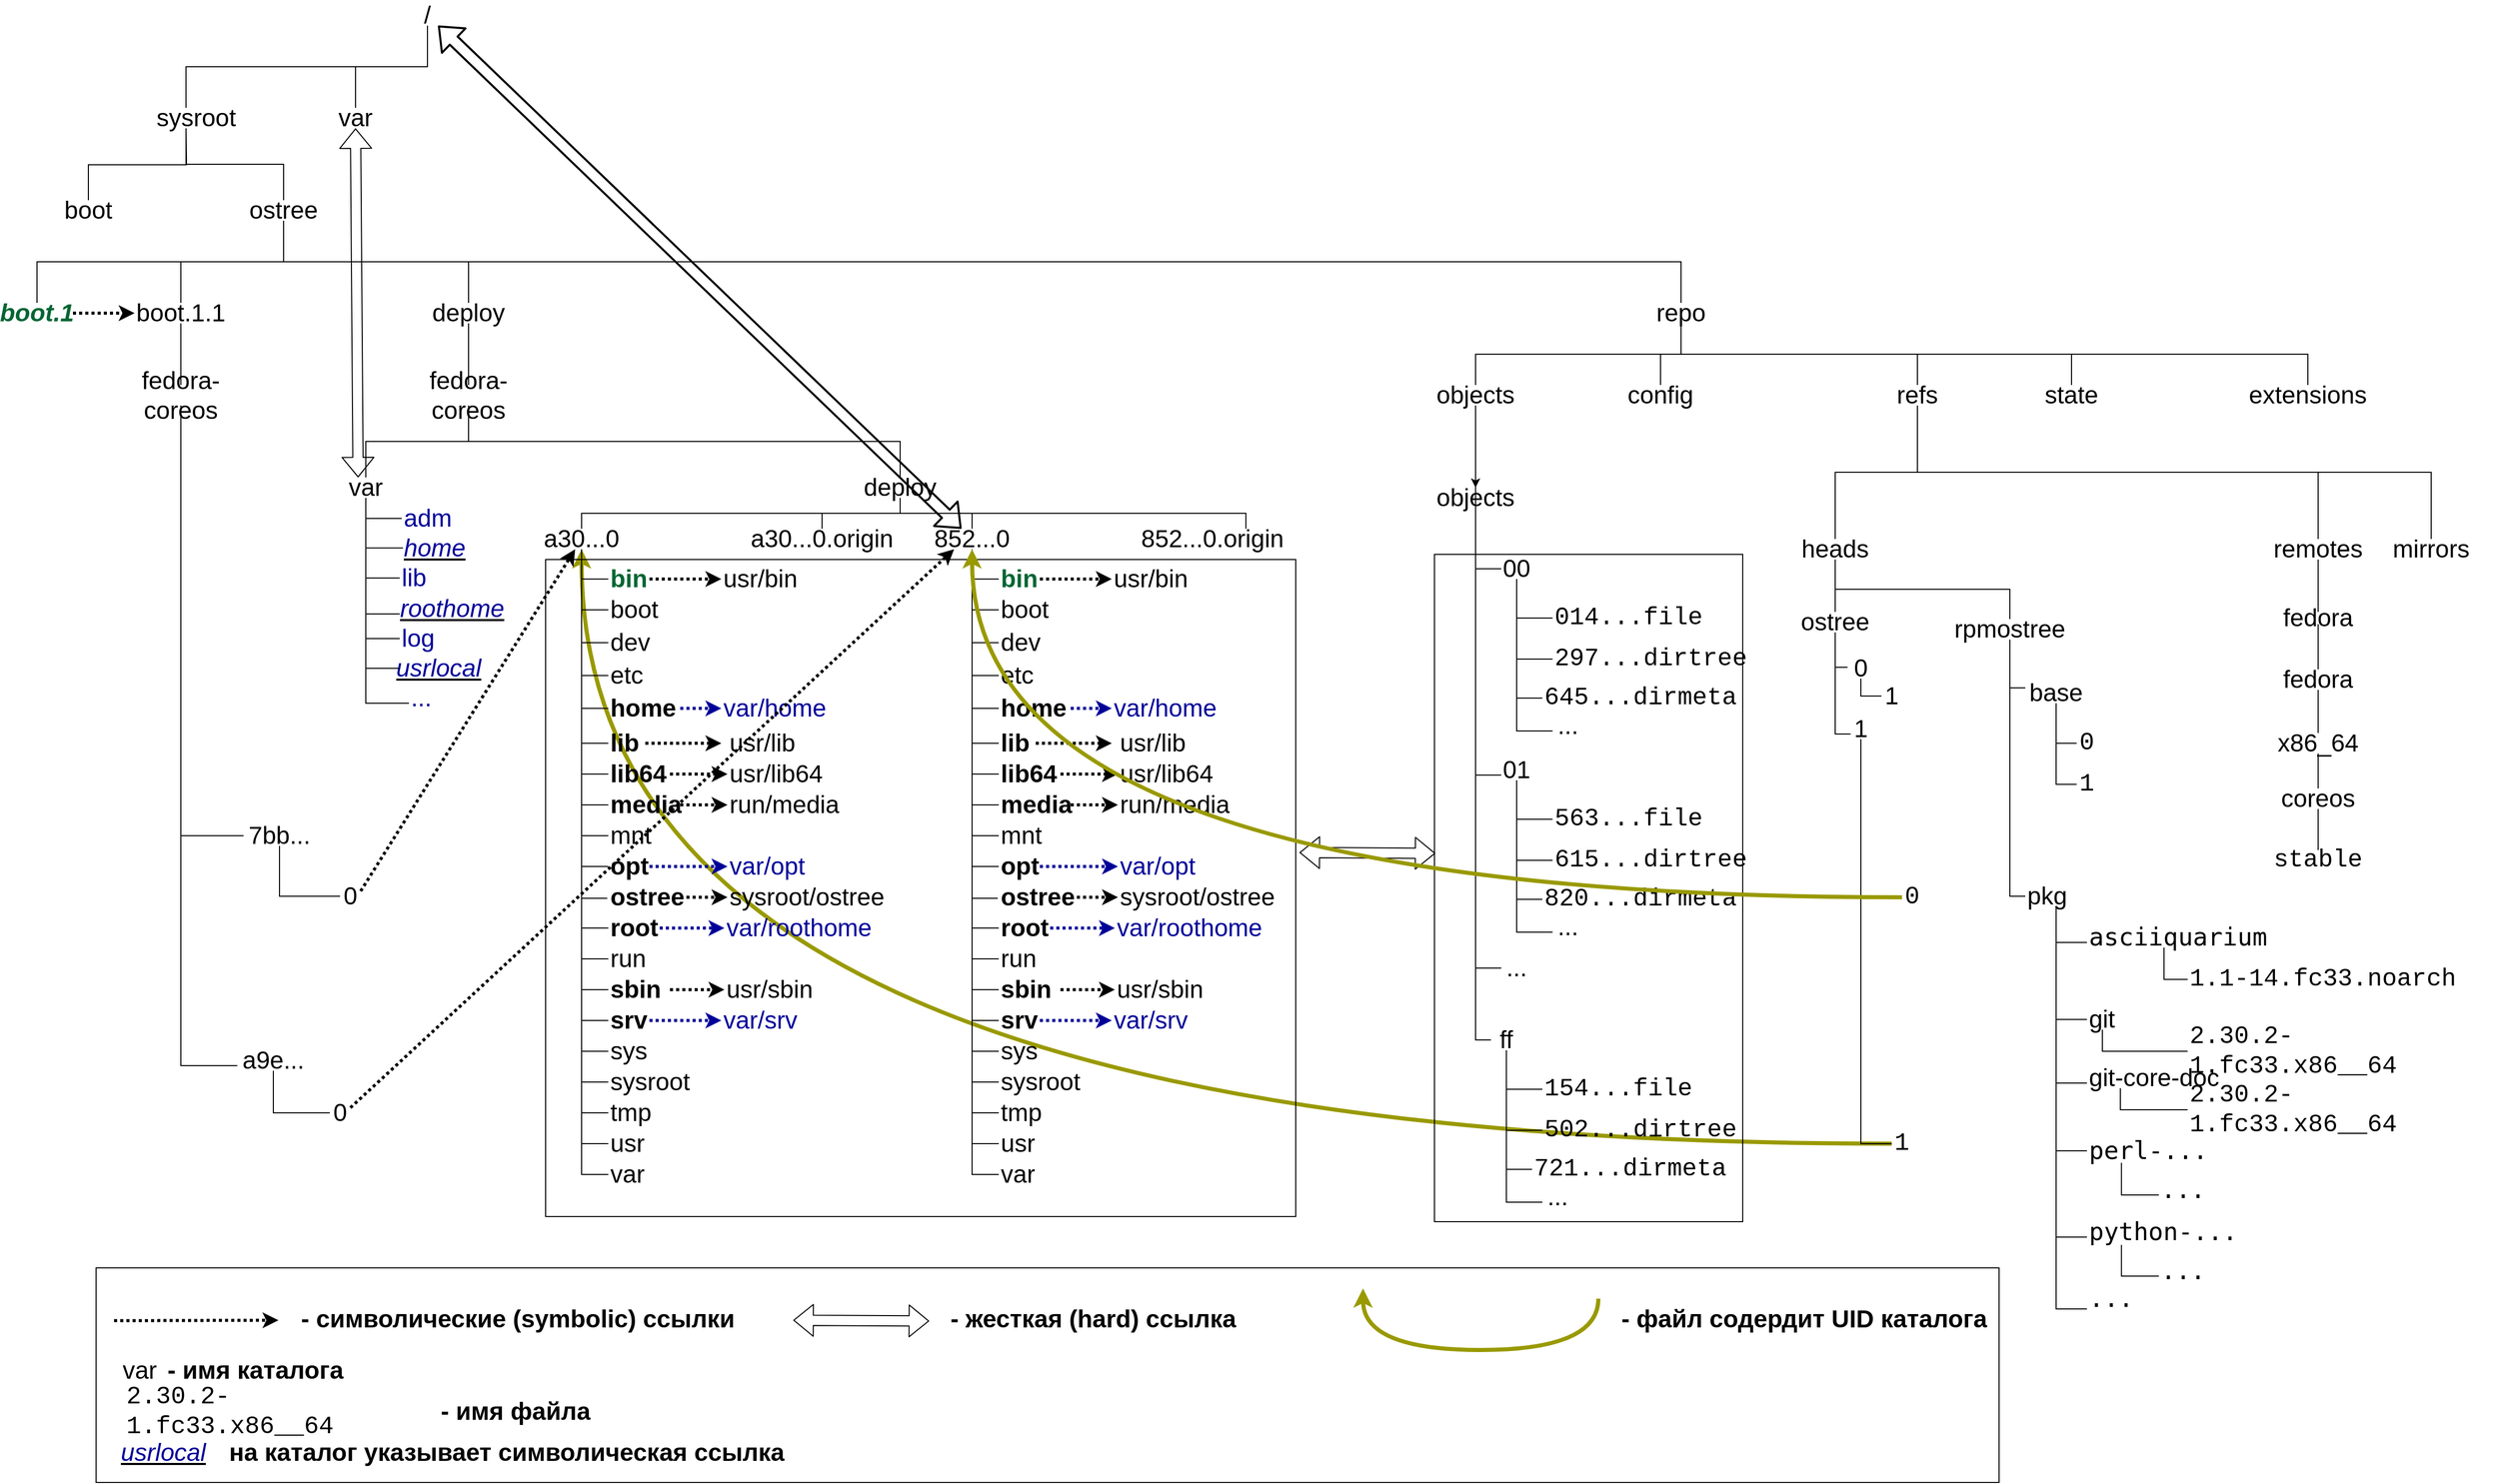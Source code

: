 <mxfile version="13.6.2" type="device"><diagram id="hovOiLSN3fk6FV6XqGl9" name="Page-1"><mxGraphModel dx="3077" dy="2529" grid="1" gridSize="10" guides="1" tooltips="1" connect="1" arrows="1" fold="1" page="1" pageScale="1" pageWidth="827" pageHeight="1169" math="0" shadow="0"><root><mxCell id="0"/><mxCell id="1" parent="0"/><mxCell id="fpudQsKCezdA4BCuCX7K-291" value="" style="endArrow=classic;html=1;shadow=0;strokeWidth=4;exitX=0;exitY=0.5;exitDx=0;exitDy=0;edgeStyle=orthogonalEdgeStyle;elbow=vertical;curved=1;strokeColor=#999900;entryX=0.5;entryY=1;entryDx=0;entryDy=0;" parent="1" source="fpudQsKCezdA4BCuCX7K-287" target="fpudQsKCezdA4BCuCX7K-58" edge="1"><mxGeometry width="50" height="50" relative="1" as="geometry"><mxPoint x="1250" y="610" as="sourcePoint"/><mxPoint x="1300" y="560" as="targetPoint"/></mxGeometry></mxCell><mxCell id="fpudQsKCezdA4BCuCX7K-203" value="" style="endArrow=classic;html=1;shadow=0;strokeColor=#000000;strokeWidth=2;shape=flexArrow;startArrow=block;" parent="1" source="fpudQsKCezdA4BCuCX7K-24" target="fpudQsKCezdA4BCuCX7K-138" edge="1"><mxGeometry width="50" height="50" relative="1" as="geometry"><mxPoint x="880" y="500" as="sourcePoint"/><mxPoint x="930" y="450" as="targetPoint"/></mxGeometry></mxCell><mxCell id="fpudQsKCezdA4BCuCX7K-243" value="" style="rounded=0;whiteSpace=wrap;html=1;strokeWidth=1;fillColor=none;" parent="1" vertex="1"><mxGeometry x="470" y="450" width="730" height="640" as="geometry"/></mxCell><mxCell id="fpudQsKCezdA4BCuCX7K-1" value="&lt;span style=&quot;font-size: 24px&quot;&gt;sysroot&lt;/span&gt;" style="text;html=1;strokeColor=none;fillColor=none;align=center;verticalAlign=middle;whiteSpace=wrap;rounded=0;strokeWidth=124;" parent="1" vertex="1"><mxGeometry x="110" y="10" width="40" height="20" as="geometry"/></mxCell><mxCell id="fpudQsKCezdA4BCuCX7K-4" value="&lt;font style=&quot;font-size: 24px&quot;&gt;ostree&lt;/font&gt;" style="text;html=1;strokeColor=none;fillColor=none;align=center;verticalAlign=middle;whiteSpace=wrap;rounded=0;" parent="1" vertex="1"><mxGeometry x="180" y="100" width="70" height="20" as="geometry"/></mxCell><mxCell id="fpudQsKCezdA4BCuCX7K-5" value="" style="endArrow=none;html=1;entryX=0.25;entryY=1;entryDx=0;entryDy=0;exitX=0.5;exitY=0;exitDx=0;exitDy=0;edgeStyle=orthogonalEdgeStyle;rounded=0;" parent="1" source="fpudQsKCezdA4BCuCX7K-4" target="fpudQsKCezdA4BCuCX7K-1" edge="1"><mxGeometry width="50" height="50" relative="1" as="geometry"><mxPoint x="390" y="370" as="sourcePoint"/><mxPoint x="440" y="320" as="targetPoint"/></mxGeometry></mxCell><mxCell id="fpudQsKCezdA4BCuCX7K-6" value="&lt;font style=&quot;font-size: 24px&quot;&gt;boot.1.1&lt;/font&gt;" style="text;html=1;strokeColor=none;fillColor=none;align=center;verticalAlign=middle;whiteSpace=wrap;rounded=0;" parent="1" vertex="1"><mxGeometry x="70" y="200" width="90" height="20" as="geometry"/></mxCell><mxCell id="fpudQsKCezdA4BCuCX7K-7" value="&lt;font style=&quot;font-size: 24px&quot; color=&quot;#006633&quot;&gt;&lt;i&gt;&lt;b&gt;boot.1&lt;/b&gt;&lt;/i&gt;&lt;/font&gt;" style="text;html=1;strokeColor=none;fillColor=none;align=center;verticalAlign=middle;whiteSpace=wrap;rounded=0;" parent="1" vertex="1"><mxGeometry x="-60" y="200" width="70" height="20" as="geometry"/></mxCell><mxCell id="fpudQsKCezdA4BCuCX7K-8" value="&lt;font style=&quot;font-size: 24px&quot;&gt;deploy&lt;/font&gt;" style="text;html=1;strokeColor=none;fillColor=none;align=center;verticalAlign=middle;whiteSpace=wrap;rounded=0;" parent="1" vertex="1"><mxGeometry x="350" y="200" width="90" height="20" as="geometry"/></mxCell><mxCell id="fpudQsKCezdA4BCuCX7K-9" value="&lt;font style=&quot;font-size: 24px&quot;&gt;repo&lt;/font&gt;" style="text;html=1;strokeColor=none;fillColor=none;align=center;verticalAlign=middle;whiteSpace=wrap;rounded=0;" parent="1" vertex="1"><mxGeometry x="1530" y="200" width="90" height="20" as="geometry"/></mxCell><mxCell id="fpudQsKCezdA4BCuCX7K-10" value="" style="endArrow=none;html=1;entryX=0.5;entryY=1;entryDx=0;entryDy=0;exitX=0.5;exitY=0;exitDx=0;exitDy=0;edgeStyle=elbowEdgeStyle;elbow=vertical;rounded=0;" parent="1" source="fpudQsKCezdA4BCuCX7K-7" target="fpudQsKCezdA4BCuCX7K-4" edge="1"><mxGeometry width="50" height="50" relative="1" as="geometry"><mxPoint x="390" y="370" as="sourcePoint"/><mxPoint x="440" y="320" as="targetPoint"/></mxGeometry></mxCell><mxCell id="fpudQsKCezdA4BCuCX7K-11" value="" style="endArrow=none;html=1;entryX=0.5;entryY=1;entryDx=0;entryDy=0;exitX=0.5;exitY=0;exitDx=0;exitDy=0;edgeStyle=elbowEdgeStyle;elbow=vertical;rounded=0;" parent="1" source="fpudQsKCezdA4BCuCX7K-6" target="fpudQsKCezdA4BCuCX7K-4" edge="1"><mxGeometry width="50" height="50" relative="1" as="geometry"><mxPoint x="390" y="370" as="sourcePoint"/><mxPoint x="440" y="320" as="targetPoint"/></mxGeometry></mxCell><mxCell id="fpudQsKCezdA4BCuCX7K-12" value="" style="endArrow=none;html=1;entryX=0.5;entryY=1;entryDx=0;entryDy=0;exitX=0.5;exitY=0;exitDx=0;exitDy=0;edgeStyle=elbowEdgeStyle;elbow=vertical;rounded=0;" parent="1" source="fpudQsKCezdA4BCuCX7K-8" target="fpudQsKCezdA4BCuCX7K-4" edge="1"><mxGeometry width="50" height="50" relative="1" as="geometry"><mxPoint x="125" y="210" as="sourcePoint"/><mxPoint x="225" y="130" as="targetPoint"/></mxGeometry></mxCell><mxCell id="fpudQsKCezdA4BCuCX7K-13" value="" style="endArrow=none;html=1;entryX=0.5;entryY=1;entryDx=0;entryDy=0;exitX=0.5;exitY=0;exitDx=0;exitDy=0;edgeStyle=elbowEdgeStyle;elbow=vertical;rounded=0;" parent="1" source="fpudQsKCezdA4BCuCX7K-9" target="fpudQsKCezdA4BCuCX7K-4" edge="1"><mxGeometry width="50" height="50" relative="1" as="geometry"><mxPoint x="245" y="210" as="sourcePoint"/><mxPoint x="225" y="130" as="targetPoint"/></mxGeometry></mxCell><mxCell id="fpudQsKCezdA4BCuCX7K-14" value="" style="endArrow=classic;html=1;exitX=1;exitY=0.5;exitDx=0;exitDy=0;shadow=0;dashed=1;dashPattern=1 1;strokeWidth=3;" parent="1" source="fpudQsKCezdA4BCuCX7K-7" target="fpudQsKCezdA4BCuCX7K-6" edge="1"><mxGeometry width="50" height="50" relative="1" as="geometry"><mxPoint x="390" y="370" as="sourcePoint"/><mxPoint x="440" y="320" as="targetPoint"/></mxGeometry></mxCell><mxCell id="fpudQsKCezdA4BCuCX7K-15" value="&lt;font style=&quot;font-size: 24px&quot;&gt;fedora-coreos&lt;/font&gt;" style="text;html=1;strokeColor=none;fillColor=none;align=center;verticalAlign=middle;whiteSpace=wrap;rounded=0;" parent="1" vertex="1"><mxGeometry x="80" y="280" width="70" height="20" as="geometry"/></mxCell><mxCell id="fpudQsKCezdA4BCuCX7K-17" value="" style="endArrow=none;html=1;shadow=0;strokeWidth=1;entryX=0.5;entryY=1;entryDx=0;entryDy=0;" parent="1" source="fpudQsKCezdA4BCuCX7K-15" target="fpudQsKCezdA4BCuCX7K-6" edge="1"><mxGeometry width="50" height="50" relative="1" as="geometry"><mxPoint x="390" y="370" as="sourcePoint"/><mxPoint x="440" y="320" as="targetPoint"/></mxGeometry></mxCell><mxCell id="fpudQsKCezdA4BCuCX7K-18" value="&lt;font style=&quot;font-size: 24px&quot;&gt;7bb...&lt;/font&gt;" style="text;html=1;strokeColor=none;fillColor=none;align=center;verticalAlign=middle;whiteSpace=wrap;rounded=0;flipH=1;" parent="1" vertex="1"><mxGeometry x="176" y="709" width="70" height="20" as="geometry"/></mxCell><mxCell id="fpudQsKCezdA4BCuCX7K-19" value="&lt;font style=&quot;font-size: 24px&quot;&gt;a9e...&lt;/font&gt;" style="text;html=1;strokeColor=none;fillColor=none;align=center;verticalAlign=middle;whiteSpace=wrap;rounded=0;" parent="1" vertex="1"><mxGeometry x="170" y="928" width="70" height="20" as="geometry"/></mxCell><mxCell id="fpudQsKCezdA4BCuCX7K-20" value="" style="endArrow=none;html=1;shadow=0;strokeWidth=1;exitX=0;exitY=0.5;exitDx=0;exitDy=0;edgeStyle=orthogonalEdgeStyle;rounded=0;" parent="1" source="fpudQsKCezdA4BCuCX7K-18" target="fpudQsKCezdA4BCuCX7K-15" edge="1"><mxGeometry width="50" height="50" relative="1" as="geometry"><mxPoint x="390" y="370" as="sourcePoint"/><mxPoint x="440" y="320" as="targetPoint"/></mxGeometry></mxCell><mxCell id="fpudQsKCezdA4BCuCX7K-21" value="" style="endArrow=none;html=1;shadow=0;strokeWidth=1;exitX=0;exitY=0.75;exitDx=0;exitDy=0;edgeStyle=orthogonalEdgeStyle;rounded=0;" parent="1" source="fpudQsKCezdA4BCuCX7K-19" target="fpudQsKCezdA4BCuCX7K-15" edge="1"><mxGeometry width="50" height="50" relative="1" as="geometry"><mxPoint x="65" y="380" as="sourcePoint"/><mxPoint x="125" y="310" as="targetPoint"/></mxGeometry></mxCell><mxCell id="fpudQsKCezdA4BCuCX7K-22" value="&lt;font style=&quot;font-size: 24px&quot;&gt;boot&lt;/font&gt;" style="text;html=1;strokeColor=none;fillColor=none;align=center;verticalAlign=middle;whiteSpace=wrap;rounded=0;" parent="1" vertex="1"><mxGeometry x="-10" y="100" width="70" height="20" as="geometry"/></mxCell><mxCell id="fpudQsKCezdA4BCuCX7K-23" value="" style="endArrow=none;html=1;exitX=0.5;exitY=0;exitDx=0;exitDy=0;edgeStyle=orthogonalEdgeStyle;rounded=0;" parent="1" source="fpudQsKCezdA4BCuCX7K-22" edge="1"><mxGeometry width="50" height="50" relative="1" as="geometry"><mxPoint x="225" y="110" as="sourcePoint"/><mxPoint x="120" y="30" as="targetPoint"/></mxGeometry></mxCell><mxCell id="fpudQsKCezdA4BCuCX7K-24" value="&lt;font style=&quot;font-size: 24px&quot;&gt;/&lt;/font&gt;" style="text;html=1;strokeColor=none;fillColor=none;align=center;verticalAlign=middle;whiteSpace=wrap;rounded=0;" parent="1" vertex="1"><mxGeometry x="310" y="-90" width="90" height="20" as="geometry"/></mxCell><mxCell id="fpudQsKCezdA4BCuCX7K-25" value="" style="endArrow=none;html=1;entryX=0.5;entryY=1;entryDx=0;entryDy=0;edgeStyle=orthogonalEdgeStyle;rounded=0;exitX=0.25;exitY=0;exitDx=0;exitDy=0;" parent="1" source="fpudQsKCezdA4BCuCX7K-1" target="fpudQsKCezdA4BCuCX7K-24" edge="1"><mxGeometry width="50" height="50" relative="1" as="geometry"><mxPoint x="120" y="-10" as="sourcePoint"/><mxPoint x="130" y="40" as="targetPoint"/></mxGeometry></mxCell><mxCell id="fpudQsKCezdA4BCuCX7K-28" value="" style="edgeStyle=orthogonalEdgeStyle;rounded=0;orthogonalLoop=1;jettySize=auto;html=1;shadow=0;strokeWidth=1;endArrow=none;endFill=0;" parent="1" source="fpudQsKCezdA4BCuCX7K-26" edge="1"><mxGeometry relative="1" as="geometry"><mxPoint x="395" y="220" as="targetPoint"/></mxGeometry></mxCell><mxCell id="fpudQsKCezdA4BCuCX7K-26" value="&lt;font style=&quot;font-size: 24px&quot;&gt;fedora-coreos&lt;/font&gt;" style="text;html=1;strokeColor=none;fillColor=none;align=center;verticalAlign=middle;whiteSpace=wrap;rounded=0;" parent="1" vertex="1"><mxGeometry x="360" y="280" width="70" height="20" as="geometry"/></mxCell><mxCell id="fpudQsKCezdA4BCuCX7K-30" value="&lt;font style=&quot;font-size: 24px&quot;&gt;deploy&lt;/font&gt;" style="text;html=1;strokeColor=none;fillColor=none;align=center;verticalAlign=middle;whiteSpace=wrap;rounded=0;" parent="1" vertex="1"><mxGeometry x="770" y="370" width="90" height="20" as="geometry"/></mxCell><mxCell id="fpudQsKCezdA4BCuCX7K-31" value="&lt;font style=&quot;font-size: 24px&quot;&gt;var&lt;/font&gt;" style="text;html=1;strokeColor=none;fillColor=none;align=center;verticalAlign=middle;whiteSpace=wrap;rounded=0;" parent="1" vertex="1"><mxGeometry x="280" y="370" width="30" height="20" as="geometry"/></mxCell><mxCell id="fpudQsKCezdA4BCuCX7K-34" value="" style="endArrow=none;html=1;shadow=0;strokeWidth=1;exitX=0.5;exitY=0;exitDx=0;exitDy=0;edgeStyle=orthogonalEdgeStyle;rounded=0;" parent="1" source="fpudQsKCezdA4BCuCX7K-31" target="fpudQsKCezdA4BCuCX7K-26" edge="1"><mxGeometry width="50" height="50" relative="1" as="geometry"><mxPoint x="390" y="210" as="sourcePoint"/><mxPoint x="440" y="160" as="targetPoint"/></mxGeometry></mxCell><mxCell id="fpudQsKCezdA4BCuCX7K-35" value="" style="endArrow=none;html=1;shadow=0;strokeWidth=1;entryX=0.5;entryY=0;entryDx=0;entryDy=0;exitX=0.5;exitY=1;exitDx=0;exitDy=0;edgeStyle=orthogonalEdgeStyle;rounded=0;" parent="1" source="fpudQsKCezdA4BCuCX7K-26" target="fpudQsKCezdA4BCuCX7K-30" edge="1"><mxGeometry width="50" height="50" relative="1" as="geometry"><mxPoint x="390" y="210" as="sourcePoint"/><mxPoint x="440" y="160" as="targetPoint"/></mxGeometry></mxCell><mxCell id="fpudQsKCezdA4BCuCX7K-36" value="&lt;span style=&quot;font-size: 24px&quot;&gt;&lt;font color=&quot;#000099&quot;&gt;adm&lt;/font&gt;&lt;/span&gt;" style="text;html=1;strokeColor=none;fillColor=none;align=left;verticalAlign=middle;whiteSpace=wrap;rounded=0;" parent="1" vertex="1"><mxGeometry x="330" y="400" width="36" height="20" as="geometry"/></mxCell><mxCell id="fpudQsKCezdA4BCuCX7K-37" value="&lt;span style=&quot;font-size: 24px&quot;&gt;&lt;u&gt;&lt;i&gt;&lt;font color=&quot;#000099&quot;&gt;home&lt;/font&gt;&lt;/i&gt;&lt;/u&gt;&lt;/span&gt;" style="text;html=1;strokeColor=none;fillColor=none;align=center;verticalAlign=middle;whiteSpace=wrap;rounded=0;" parent="1" vertex="1"><mxGeometry x="334" y="429" width="56" height="20" as="geometry"/></mxCell><mxCell id="fpudQsKCezdA4BCuCX7K-38" value="&lt;span style=&quot;font-size: 24px&quot;&gt;&lt;font color=&quot;#000099&quot;&gt;lib&lt;/font&gt;&lt;/span&gt;" style="text;html=1;strokeColor=none;fillColor=none;align=left;verticalAlign=middle;whiteSpace=wrap;rounded=0;" parent="1" vertex="1"><mxGeometry x="328" y="458" width="36" height="20" as="geometry"/></mxCell><mxCell id="fpudQsKCezdA4BCuCX7K-40" value="&lt;span style=&quot;font-size: 24px&quot;&gt;&lt;font color=&quot;#000099&quot;&gt;log&lt;/font&gt;&lt;/span&gt;" style="text;html=1;strokeColor=none;fillColor=none;align=left;verticalAlign=middle;whiteSpace=wrap;rounded=0;" parent="1" vertex="1"><mxGeometry x="328" y="517" width="36" height="20" as="geometry"/></mxCell><mxCell id="fpudQsKCezdA4BCuCX7K-41" value="&lt;span style=&quot;font-size: 24px&quot;&gt;&lt;u&gt;&lt;i&gt;&lt;font color=&quot;#000099&quot;&gt;roothome&lt;/font&gt;&lt;/i&gt;&lt;/u&gt;&lt;/span&gt;" style="text;html=1;strokeColor=none;fillColor=none;align=center;verticalAlign=middle;whiteSpace=wrap;rounded=0;" parent="1" vertex="1"><mxGeometry x="328" y="488" width="102" height="20" as="geometry"/></mxCell><mxCell id="fpudQsKCezdA4BCuCX7K-42" value="&lt;span style=&quot;font-size: 24px&quot;&gt;&lt;u&gt;&lt;i&gt;&lt;font color=&quot;#000099&quot;&gt;usrlocal&lt;/font&gt;&lt;/i&gt;&lt;/u&gt;&lt;/span&gt;" style="text;html=1;strokeColor=none;fillColor=none;align=center;verticalAlign=middle;whiteSpace=wrap;rounded=0;" parent="1" vertex="1"><mxGeometry x="328" y="546" width="76" height="20" as="geometry"/></mxCell><mxCell id="fpudQsKCezdA4BCuCX7K-43" value="&lt;span style=&quot;font-size: 24px&quot;&gt;&lt;font color=&quot;#000099&quot;&gt;...&lt;/font&gt;&lt;/span&gt;" style="text;html=1;strokeColor=none;fillColor=none;align=left;verticalAlign=middle;whiteSpace=wrap;rounded=0;" parent="1" vertex="1"><mxGeometry x="337" y="570" width="36" height="30" as="geometry"/></mxCell><mxCell id="fpudQsKCezdA4BCuCX7K-45" value="" style="endArrow=none;html=1;shadow=0;strokeWidth=1;exitX=-0.05;exitY=0.49;exitDx=0;exitDy=0;entryX=0.5;entryY=1;entryDx=0;entryDy=0;edgeStyle=orthogonalEdgeStyle;rounded=0;exitPerimeter=0;" parent="1" source="fpudQsKCezdA4BCuCX7K-37" target="fpudQsKCezdA4BCuCX7K-31" edge="1"><mxGeometry width="50" height="50" relative="1" as="geometry"><mxPoint x="390" y="360" as="sourcePoint"/><mxPoint x="440" y="310" as="targetPoint"/><Array as="points"><mxPoint x="295" y="439"/></Array></mxGeometry></mxCell><mxCell id="fpudQsKCezdA4BCuCX7K-46" style="edgeStyle=orthogonalEdgeStyle;rounded=0;orthogonalLoop=1;jettySize=auto;html=1;exitX=0.5;exitY=1;exitDx=0;exitDy=0;shadow=0;startArrow=none;startFill=0;endArrow=none;endFill=0;strokeWidth=1;" parent="1" source="fpudQsKCezdA4BCuCX7K-37" target="fpudQsKCezdA4BCuCX7K-37" edge="1"><mxGeometry relative="1" as="geometry"/></mxCell><mxCell id="fpudQsKCezdA4BCuCX7K-47" value="" style="endArrow=none;html=1;shadow=0;strokeWidth=1;edgeStyle=orthogonalEdgeStyle;rounded=0;exitX=0;exitY=0.5;exitDx=0;exitDy=0;" parent="1" source="fpudQsKCezdA4BCuCX7K-36" edge="1"><mxGeometry width="50" height="50" relative="1" as="geometry"><mxPoint x="320" y="450" as="sourcePoint"/><mxPoint x="295" y="400" as="targetPoint"/><Array as="points"><mxPoint x="295" y="410"/></Array></mxGeometry></mxCell><mxCell id="fpudQsKCezdA4BCuCX7K-49" value="" style="endArrow=none;html=1;shadow=0;strokeWidth=1;exitX=0;exitY=0.5;exitDx=0;exitDy=0;entryX=0.5;entryY=1;entryDx=0;entryDy=0;edgeStyle=orthogonalEdgeStyle;rounded=0;" parent="1" source="fpudQsKCezdA4BCuCX7K-38" target="fpudQsKCezdA4BCuCX7K-31" edge="1"><mxGeometry width="50" height="50" relative="1" as="geometry"><mxPoint x="337.2" y="459.8" as="sourcePoint"/><mxPoint x="305" y="400" as="targetPoint"/><Array as="points"><mxPoint x="295" y="468"/></Array></mxGeometry></mxCell><mxCell id="fpudQsKCezdA4BCuCX7K-55" value="" style="endArrow=none;html=1;shadow=0;strokeWidth=1;edgeStyle=orthogonalEdgeStyle;rounded=0;" parent="1" source="fpudQsKCezdA4BCuCX7K-43" target="fpudQsKCezdA4BCuCX7K-31" edge="1"><mxGeometry width="50" height="50" relative="1" as="geometry"><mxPoint x="310" y="570" as="sourcePoint"/><mxPoint x="360" y="430" as="targetPoint"/><Array as="points"><mxPoint x="295" y="590"/></Array></mxGeometry></mxCell><mxCell id="fpudQsKCezdA4BCuCX7K-56" value="" style="endArrow=none;html=1;shadow=0;strokeWidth=1;exitX=0;exitY=0.5;exitDx=0;exitDy=0;entryX=0.5;entryY=1;entryDx=0;entryDy=0;edgeStyle=orthogonalEdgeStyle;rounded=0;" parent="1" source="fpudQsKCezdA4BCuCX7K-40" target="fpudQsKCezdA4BCuCX7K-31" edge="1"><mxGeometry width="50" height="50" relative="1" as="geometry"><mxPoint x="310" y="480" as="sourcePoint"/><mxPoint x="300" y="520" as="targetPoint"/><Array as="points"><mxPoint x="295" y="527"/></Array></mxGeometry></mxCell><mxCell id="fpudQsKCezdA4BCuCX7K-57" value="" style="endArrow=none;html=1;shadow=0;strokeWidth=1;exitX=0;exitY=0.5;exitDx=0;exitDy=0;edgeStyle=orthogonalEdgeStyle;rounded=0;" parent="1" source="fpudQsKCezdA4BCuCX7K-42" target="fpudQsKCezdA4BCuCX7K-31" edge="1"><mxGeometry width="50" height="50" relative="1" as="geometry"><mxPoint x="338" y="530" as="sourcePoint"/><mxPoint x="300" y="390" as="targetPoint"/></mxGeometry></mxCell><mxCell id="fpudQsKCezdA4BCuCX7K-58" value="&lt;font style=&quot;font-size: 24px&quot;&gt;a30...0&lt;/font&gt;" style="text;html=1;strokeColor=none;fillColor=none;align=center;verticalAlign=middle;whiteSpace=wrap;rounded=0;" parent="1" vertex="1"><mxGeometry x="470" y="420" width="70" height="20" as="geometry"/></mxCell><mxCell id="fpudQsKCezdA4BCuCX7K-60" value="&lt;font style=&quot;font-size: 24px&quot;&gt;a30...0.origin&lt;/font&gt;" style="text;html=1;strokeColor=none;fillColor=none;align=center;verticalAlign=middle;whiteSpace=wrap;rounded=0;" parent="1" vertex="1"><mxGeometry x="674" y="420" width="130" height="20" as="geometry"/></mxCell><mxCell id="fpudQsKCezdA4BCuCX7K-63" value="" style="endArrow=none;html=1;shadow=0;strokeWidth=1;exitX=0.5;exitY=0;exitDx=0;exitDy=0;edgeStyle=orthogonalEdgeStyle;rounded=0;" parent="1" source="fpudQsKCezdA4BCuCX7K-58" target="fpudQsKCezdA4BCuCX7K-30" edge="1"><mxGeometry width="50" height="50" relative="1" as="geometry"><mxPoint x="340" y="330" as="sourcePoint"/><mxPoint x="390" y="280" as="targetPoint"/></mxGeometry></mxCell><mxCell id="fpudQsKCezdA4BCuCX7K-64" value="" style="endArrow=none;html=1;shadow=0;strokeWidth=1;exitX=0.5;exitY=0;exitDx=0;exitDy=0;edgeStyle=orthogonalEdgeStyle;rounded=0;" parent="1" source="fpudQsKCezdA4BCuCX7K-60" target="fpudQsKCezdA4BCuCX7K-30" edge="1"><mxGeometry width="50" height="50" relative="1" as="geometry"><mxPoint x="515" y="430.0" as="sourcePoint"/><mxPoint x="548.97" y="404" as="targetPoint"/></mxGeometry></mxCell><mxCell id="fpudQsKCezdA4BCuCX7K-67" value="&lt;span style=&quot;font-size: 24px&quot;&gt;&lt;b&gt;&lt;font color=&quot;#006633&quot;&gt;bin&lt;/font&gt;&lt;/b&gt;&lt;/span&gt;" style="text;html=1;strokeColor=none;fillColor=none;align=left;verticalAlign=middle;whiteSpace=wrap;rounded=0;" parent="1" vertex="1"><mxGeometry x="531" y="449" width="40" height="40" as="geometry"/></mxCell><mxCell id="fpudQsKCezdA4BCuCX7K-68" value="&lt;span style=&quot;font-size: 24px&quot;&gt;boot&lt;/span&gt;" style="text;html=1;strokeColor=none;fillColor=none;align=left;verticalAlign=middle;whiteSpace=wrap;rounded=0;" parent="1" vertex="1"><mxGeometry x="531" y="489" width="36" height="20" as="geometry"/></mxCell><mxCell id="fpudQsKCezdA4BCuCX7K-69" value="&lt;span style=&quot;font-size: 24px&quot;&gt;dev&lt;/span&gt;" style="text;html=1;strokeColor=none;fillColor=none;align=left;verticalAlign=middle;whiteSpace=wrap;rounded=0;" parent="1" vertex="1"><mxGeometry x="531" y="521" width="36" height="20" as="geometry"/></mxCell><mxCell id="fpudQsKCezdA4BCuCX7K-70" value="&lt;span style=&quot;font-size: 24px&quot;&gt;etc&lt;/span&gt;" style="text;html=1;strokeColor=none;fillColor=none;align=left;verticalAlign=middle;whiteSpace=wrap;rounded=0;" parent="1" vertex="1"><mxGeometry x="531" y="553" width="36" height="20" as="geometry"/></mxCell><mxCell id="fpudQsKCezdA4BCuCX7K-71" value="&lt;span style=&quot;font-size: 24px&quot;&gt;&lt;b&gt;home&lt;/b&gt;&lt;/span&gt;" style="text;html=1;strokeColor=none;fillColor=none;align=left;verticalAlign=middle;whiteSpace=wrap;rounded=0;" parent="1" vertex="1"><mxGeometry x="531" y="585" width="36" height="20" as="geometry"/></mxCell><mxCell id="fpudQsKCezdA4BCuCX7K-72" value="&lt;span style=&quot;font-size: 24px&quot;&gt;&lt;b&gt;lib&lt;/b&gt;&lt;/span&gt;" style="text;html=1;strokeColor=none;fillColor=none;align=left;verticalAlign=middle;whiteSpace=wrap;rounded=0;" parent="1" vertex="1"><mxGeometry x="531" y="619" width="36" height="20" as="geometry"/></mxCell><mxCell id="fpudQsKCezdA4BCuCX7K-73" value="&lt;span style=&quot;font-size: 24px&quot;&gt;&lt;b&gt;lib64&lt;/b&gt;&lt;/span&gt;" style="text;html=1;strokeColor=none;fillColor=none;align=left;verticalAlign=middle;whiteSpace=wrap;rounded=0;" parent="1" vertex="1"><mxGeometry x="531" y="649" width="60" height="20" as="geometry"/></mxCell><mxCell id="fpudQsKCezdA4BCuCX7K-74" value="&lt;span style=&quot;font-size: 24px&quot;&gt;&lt;b&gt;media&lt;/b&gt;&lt;/span&gt;" style="text;html=1;strokeColor=none;fillColor=none;align=left;verticalAlign=middle;whiteSpace=wrap;rounded=0;" parent="1" vertex="1"><mxGeometry x="531" y="679" width="36" height="20" as="geometry"/></mxCell><mxCell id="fpudQsKCezdA4BCuCX7K-75" value="&lt;span style=&quot;font-size: 24px&quot;&gt;mnt&lt;/span&gt;" style="text;html=1;strokeColor=none;fillColor=none;align=left;verticalAlign=middle;whiteSpace=wrap;rounded=0;" parent="1" vertex="1"><mxGeometry x="531" y="709" width="36" height="20" as="geometry"/></mxCell><mxCell id="fpudQsKCezdA4BCuCX7K-76" value="&lt;span style=&quot;font-size: 24px&quot;&gt;&lt;b&gt;opt&lt;/b&gt;&lt;/span&gt;" style="text;html=1;strokeColor=none;fillColor=none;align=left;verticalAlign=middle;whiteSpace=wrap;rounded=0;" parent="1" vertex="1"><mxGeometry x="531" y="739" width="36" height="20" as="geometry"/></mxCell><mxCell id="fpudQsKCezdA4BCuCX7K-77" value="&lt;span style=&quot;font-size: 24px&quot;&gt;&lt;b&gt;ostree&lt;/b&gt;&lt;/span&gt;" style="text;html=1;strokeColor=none;fillColor=none;align=left;verticalAlign=middle;whiteSpace=wrap;rounded=0;" parent="1" vertex="1"><mxGeometry x="531" y="769" width="70" height="20" as="geometry"/></mxCell><mxCell id="fpudQsKCezdA4BCuCX7K-78" value="&lt;span style=&quot;font-size: 24px&quot;&gt;&lt;b&gt;root&lt;/b&gt;&lt;/span&gt;" style="text;html=1;strokeColor=none;fillColor=none;align=left;verticalAlign=middle;whiteSpace=wrap;rounded=0;" parent="1" vertex="1"><mxGeometry x="531" y="799" width="50" height="20" as="geometry"/></mxCell><mxCell id="fpudQsKCezdA4BCuCX7K-79" value="&lt;span style=&quot;font-size: 24px&quot;&gt;run&lt;/span&gt;" style="text;html=1;strokeColor=none;fillColor=none;align=left;verticalAlign=middle;whiteSpace=wrap;rounded=0;" parent="1" vertex="1"><mxGeometry x="531" y="829" width="36" height="20" as="geometry"/></mxCell><mxCell id="fpudQsKCezdA4BCuCX7K-80" value="&lt;span style=&quot;font-size: 24px&quot;&gt;&lt;b&gt;sbin&lt;/b&gt;&lt;/span&gt;" style="text;html=1;strokeColor=none;fillColor=none;align=left;verticalAlign=middle;whiteSpace=wrap;rounded=0;" parent="1" vertex="1"><mxGeometry x="531" y="859" width="60" height="20" as="geometry"/></mxCell><mxCell id="fpudQsKCezdA4BCuCX7K-81" value="&lt;span style=&quot;font-size: 24px&quot;&gt;&lt;b&gt;srv&lt;/b&gt;&lt;/span&gt;" style="text;html=1;strokeColor=none;fillColor=none;align=left;verticalAlign=middle;whiteSpace=wrap;rounded=0;" parent="1" vertex="1"><mxGeometry x="531" y="889" width="40" height="20" as="geometry"/></mxCell><mxCell id="fpudQsKCezdA4BCuCX7K-82" value="&lt;span style=&quot;font-size: 24px&quot;&gt;sys&lt;/span&gt;" style="text;html=1;strokeColor=none;fillColor=none;align=left;verticalAlign=middle;whiteSpace=wrap;rounded=0;" parent="1" vertex="1"><mxGeometry x="531" y="919" width="36" height="20" as="geometry"/></mxCell><mxCell id="fpudQsKCezdA4BCuCX7K-83" value="&lt;span style=&quot;font-size: 24px&quot;&gt;sysroot&lt;/span&gt;" style="text;html=1;strokeColor=none;fillColor=none;align=left;verticalAlign=middle;whiteSpace=wrap;rounded=0;" parent="1" vertex="1"><mxGeometry x="531" y="949" width="36" height="20" as="geometry"/></mxCell><mxCell id="fpudQsKCezdA4BCuCX7K-84" value="&lt;span style=&quot;font-size: 24px&quot;&gt;tmp&lt;/span&gt;" style="text;html=1;strokeColor=none;fillColor=none;align=left;verticalAlign=middle;whiteSpace=wrap;rounded=0;" parent="1" vertex="1"><mxGeometry x="531" y="979" width="36" height="20" as="geometry"/></mxCell><mxCell id="fpudQsKCezdA4BCuCX7K-85" value="&lt;span style=&quot;font-size: 24px&quot;&gt;usr&lt;/span&gt;" style="text;html=1;strokeColor=none;fillColor=none;align=left;verticalAlign=middle;whiteSpace=wrap;rounded=0;" parent="1" vertex="1"><mxGeometry x="531" y="1009" width="36" height="20" as="geometry"/></mxCell><mxCell id="fpudQsKCezdA4BCuCX7K-86" value="&lt;span style=&quot;font-size: 24px&quot;&gt;var&lt;/span&gt;" style="text;html=1;strokeColor=none;fillColor=none;align=left;verticalAlign=middle;whiteSpace=wrap;rounded=0;" parent="1" vertex="1"><mxGeometry x="531" y="1039" width="36" height="20" as="geometry"/></mxCell><mxCell id="fpudQsKCezdA4BCuCX7K-87" value="&lt;span style=&quot;font-size: 24px&quot;&gt;usr/bin&lt;/span&gt;" style="text;html=1;strokeColor=none;fillColor=none;align=left;verticalAlign=middle;whiteSpace=wrap;rounded=0;" parent="1" vertex="1"><mxGeometry x="641" y="459" width="36" height="20" as="geometry"/></mxCell><mxCell id="fpudQsKCezdA4BCuCX7K-88" value="" style="endArrow=classic;html=1;shadow=0;strokeWidth=3;exitX=1;exitY=0.5;exitDx=0;exitDy=0;entryX=0;entryY=0.5;entryDx=0;entryDy=0;dashed=1;dashPattern=1 1;" parent="1" source="fpudQsKCezdA4BCuCX7K-67" target="fpudQsKCezdA4BCuCX7K-87" edge="1"><mxGeometry width="50" height="50" relative="1" as="geometry"><mxPoint x="651" y="489" as="sourcePoint"/><mxPoint x="701" y="439" as="targetPoint"/></mxGeometry></mxCell><mxCell id="fpudQsKCezdA4BCuCX7K-89" value="&lt;span style=&quot;font-size: 24px&quot;&gt;&lt;font color=&quot;#000099&quot;&gt;var/home&lt;/font&gt;&lt;/span&gt;" style="text;html=1;strokeColor=none;fillColor=none;align=left;verticalAlign=middle;whiteSpace=wrap;rounded=0;" parent="1" vertex="1"><mxGeometry x="641" y="585" width="36" height="20" as="geometry"/></mxCell><mxCell id="fpudQsKCezdA4BCuCX7K-90" value="" style="endArrow=classic;html=1;shadow=0;strokeWidth=3;entryX=0;entryY=0.5;entryDx=0;entryDy=0;dashed=1;dashPattern=1 1;strokeColor=#000099;" parent="1" target="fpudQsKCezdA4BCuCX7K-89" edge="1"><mxGeometry width="50" height="50" relative="1" as="geometry"><mxPoint x="601" y="595" as="sourcePoint"/><mxPoint x="701" y="565" as="targetPoint"/></mxGeometry></mxCell><mxCell id="fpudQsKCezdA4BCuCX7K-92" value="&lt;span style=&quot;font-size: 24px&quot;&gt;usr/lib&lt;/span&gt;" style="text;html=1;strokeColor=none;fillColor=none;align=left;verticalAlign=middle;whiteSpace=wrap;rounded=0;" parent="1" vertex="1"><mxGeometry x="647" y="619" width="30" height="20" as="geometry"/></mxCell><mxCell id="fpudQsKCezdA4BCuCX7K-93" value="" style="endArrow=classic;html=1;shadow=0;strokeWidth=3;exitX=1;exitY=0.5;exitDx=0;exitDy=0;dashed=1;dashPattern=1 1;" parent="1" source="fpudQsKCezdA4BCuCX7K-72" edge="1"><mxGeometry width="50" height="50" relative="1" as="geometry"><mxPoint x="577" y="479" as="sourcePoint"/><mxPoint x="641" y="629" as="targetPoint"/></mxGeometry></mxCell><mxCell id="fpudQsKCezdA4BCuCX7K-94" value="&lt;span style=&quot;font-size: 24px&quot;&gt;usr/lib64&lt;/span&gt;" style="text;html=1;strokeColor=none;fillColor=none;align=left;verticalAlign=middle;whiteSpace=wrap;rounded=0;" parent="1" vertex="1"><mxGeometry x="647" y="629" width="30" height="60" as="geometry"/></mxCell><mxCell id="fpudQsKCezdA4BCuCX7K-95" value="" style="endArrow=classic;html=1;shadow=0;strokeWidth=3;dashed=1;dashPattern=1 1;entryX=0;entryY=0.5;entryDx=0;entryDy=0;" parent="1" source="fpudQsKCezdA4BCuCX7K-73" target="fpudQsKCezdA4BCuCX7K-94" edge="1"><mxGeometry width="50" height="50" relative="1" as="geometry"><mxPoint x="577" y="639" as="sourcePoint"/><mxPoint x="651" y="639" as="targetPoint"/></mxGeometry></mxCell><mxCell id="fpudQsKCezdA4BCuCX7K-96" value="&lt;span style=&quot;font-size: 24px&quot;&gt;run/media&lt;/span&gt;" style="text;html=1;strokeColor=none;fillColor=none;align=left;verticalAlign=middle;whiteSpace=wrap;rounded=0;" parent="1" vertex="1"><mxGeometry x="647" y="659" width="30" height="60" as="geometry"/></mxCell><mxCell id="fpudQsKCezdA4BCuCX7K-97" value="" style="endArrow=classic;html=1;shadow=0;strokeWidth=3;dashed=1;dashPattern=1 1;entryX=0;entryY=0.5;entryDx=0;entryDy=0;" parent="1" target="fpudQsKCezdA4BCuCX7K-96" edge="1"><mxGeometry width="50" height="50" relative="1" as="geometry"><mxPoint x="601" y="689" as="sourcePoint"/><mxPoint x="657" y="669" as="targetPoint"/></mxGeometry></mxCell><mxCell id="fpudQsKCezdA4BCuCX7K-98" value="&lt;span style=&quot;font-size: 24px&quot;&gt;&lt;font color=&quot;#000099&quot;&gt;var/opt&lt;/font&gt;&lt;/span&gt;" style="text;html=1;strokeColor=none;fillColor=none;align=left;verticalAlign=middle;whiteSpace=wrap;rounded=0;" parent="1" vertex="1"><mxGeometry x="647" y="719" width="30" height="60" as="geometry"/></mxCell><mxCell id="fpudQsKCezdA4BCuCX7K-100" value="" style="endArrow=classic;html=1;shadow=0;strokeWidth=3;entryX=0;entryY=0.5;entryDx=0;entryDy=0;dashed=1;dashPattern=1 1;strokeColor=#000099;" parent="1" target="fpudQsKCezdA4BCuCX7K-98" edge="1"><mxGeometry width="50" height="50" relative="1" as="geometry"><mxPoint x="571" y="749" as="sourcePoint"/><mxPoint x="651" y="605" as="targetPoint"/></mxGeometry></mxCell><mxCell id="fpudQsKCezdA4BCuCX7K-101" value="&lt;span style=&quot;font-size: 24px&quot;&gt;sysroot/ostree&lt;/span&gt;" style="text;html=1;strokeColor=none;fillColor=none;align=left;verticalAlign=middle;whiteSpace=wrap;rounded=0;" parent="1" vertex="1"><mxGeometry x="647" y="749" width="30" height="60" as="geometry"/></mxCell><mxCell id="fpudQsKCezdA4BCuCX7K-102" value="" style="endArrow=classic;html=1;shadow=0;strokeWidth=3;dashed=1;dashPattern=1 1;entryX=0;entryY=0.5;entryDx=0;entryDy=0;" parent="1" source="fpudQsKCezdA4BCuCX7K-77" target="fpudQsKCezdA4BCuCX7K-101" edge="1"><mxGeometry width="50" height="50" relative="1" as="geometry"><mxPoint x="611" y="775" as="sourcePoint"/><mxPoint x="651" y="639" as="targetPoint"/></mxGeometry></mxCell><mxCell id="fpudQsKCezdA4BCuCX7K-103" value="&lt;span style=&quot;font-size: 24px&quot;&gt;&lt;font color=&quot;#000099&quot;&gt;var/roothome&lt;/font&gt;&lt;/span&gt;" style="text;html=1;strokeColor=none;fillColor=none;align=left;verticalAlign=middle;whiteSpace=wrap;rounded=0;" parent="1" vertex="1"><mxGeometry x="644" y="779" width="30" height="60" as="geometry"/></mxCell><mxCell id="fpudQsKCezdA4BCuCX7K-104" value="" style="endArrow=classic;html=1;shadow=0;strokeWidth=3;entryX=0;entryY=0.5;entryDx=0;entryDy=0;dashed=1;dashPattern=1 1;strokeColor=#000099;exitX=1;exitY=0.5;exitDx=0;exitDy=0;" parent="1" source="fpudQsKCezdA4BCuCX7K-78" target="fpudQsKCezdA4BCuCX7K-103" edge="1"><mxGeometry width="50" height="50" relative="1" as="geometry"><mxPoint x="581" y="759" as="sourcePoint"/><mxPoint x="657" y="759" as="targetPoint"/></mxGeometry></mxCell><mxCell id="fpudQsKCezdA4BCuCX7K-105" value="&lt;span style=&quot;font-size: 24px&quot;&gt;usr/sbin&lt;/span&gt;" style="text;html=1;strokeColor=none;fillColor=none;align=left;verticalAlign=middle;whiteSpace=wrap;rounded=0;" parent="1" vertex="1"><mxGeometry x="644" y="859" width="36" height="20" as="geometry"/></mxCell><mxCell id="fpudQsKCezdA4BCuCX7K-106" value="" style="endArrow=classic;html=1;shadow=0;strokeWidth=3;dashed=1;dashPattern=1 1;entryX=0;entryY=0.5;entryDx=0;entryDy=0;exitX=1;exitY=0.5;exitDx=0;exitDy=0;" parent="1" source="fpudQsKCezdA4BCuCX7K-80" target="fpudQsKCezdA4BCuCX7K-105" edge="1"><mxGeometry width="50" height="50" relative="1" as="geometry"><mxPoint x="601" y="669" as="sourcePoint"/><mxPoint x="657" y="669" as="targetPoint"/></mxGeometry></mxCell><mxCell id="fpudQsKCezdA4BCuCX7K-107" value="&lt;span style=&quot;font-size: 24px&quot;&gt;&lt;font color=&quot;#000099&quot;&gt;var/srv&lt;/font&gt;&lt;/span&gt;" style="text;html=1;strokeColor=none;fillColor=none;align=left;verticalAlign=middle;whiteSpace=wrap;rounded=0;" parent="1" vertex="1"><mxGeometry x="641" y="869" width="30" height="60" as="geometry"/></mxCell><mxCell id="fpudQsKCezdA4BCuCX7K-108" value="" style="endArrow=classic;html=1;shadow=0;strokeWidth=3;entryX=0;entryY=0.5;entryDx=0;entryDy=0;dashed=1;dashPattern=1 1;strokeColor=#000099;exitX=1;exitY=0.5;exitDx=0;exitDy=0;" parent="1" source="fpudQsKCezdA4BCuCX7K-81" target="fpudQsKCezdA4BCuCX7K-107" edge="1"><mxGeometry width="50" height="50" relative="1" as="geometry"><mxPoint x="591" y="819" as="sourcePoint"/><mxPoint x="654" y="819" as="targetPoint"/></mxGeometry></mxCell><mxCell id="fpudQsKCezdA4BCuCX7K-109" value="" style="endArrow=none;html=1;shadow=0;strokeWidth=1;exitX=0;exitY=0.75;exitDx=0;exitDy=0;edgeStyle=orthogonalEdgeStyle;rounded=0;entryX=0.5;entryY=1;entryDx=0;entryDy=0;" parent="1" source="fpudQsKCezdA4BCuCX7K-41" target="fpudQsKCezdA4BCuCX7K-31" edge="1"><mxGeometry width="50" height="50" relative="1" as="geometry"><mxPoint x="338" y="537" as="sourcePoint"/><mxPoint x="305.0" y="400" as="targetPoint"/><Array as="points"><mxPoint x="295" y="503"/></Array></mxGeometry></mxCell><mxCell id="fpudQsKCezdA4BCuCX7K-112" value="" style="endArrow=none;html=1;shadow=0;strokeWidth=1;entryX=0;entryY=0.5;entryDx=0;entryDy=0;edgeStyle=orthogonalEdgeStyle;rounded=0;" parent="1" source="fpudQsKCezdA4BCuCX7K-58" target="fpudQsKCezdA4BCuCX7K-67" edge="1"><mxGeometry width="50" height="50" relative="1" as="geometry"><mxPoint x="520" y="190" as="sourcePoint"/><mxPoint x="570" y="140" as="targetPoint"/></mxGeometry></mxCell><mxCell id="fpudQsKCezdA4BCuCX7K-113" value="" style="endArrow=none;html=1;shadow=0;strokeWidth=1;entryX=0;entryY=0.5;entryDx=0;entryDy=0;rounded=0;edgeStyle=orthogonalEdgeStyle;" parent="1" source="fpudQsKCezdA4BCuCX7K-58" target="fpudQsKCezdA4BCuCX7K-68" edge="1"><mxGeometry width="50" height="50" relative="1" as="geometry"><mxPoint x="515" y="450.0" as="sourcePoint"/><mxPoint x="541" y="479" as="targetPoint"/></mxGeometry></mxCell><mxCell id="fpudQsKCezdA4BCuCX7K-114" value="" style="endArrow=none;html=1;shadow=0;strokeColor=#000000;strokeWidth=1;exitX=0;exitY=0.5;exitDx=0;exitDy=0;rounded=0;edgeStyle=orthogonalEdgeStyle;" parent="1" source="fpudQsKCezdA4BCuCX7K-69" target="fpudQsKCezdA4BCuCX7K-58" edge="1"><mxGeometry width="50" height="50" relative="1" as="geometry"><mxPoint x="520" y="630" as="sourcePoint"/><mxPoint x="570" y="580" as="targetPoint"/></mxGeometry></mxCell><mxCell id="fpudQsKCezdA4BCuCX7K-115" value="" style="endArrow=none;html=1;shadow=0;strokeColor=#000000;strokeWidth=1;exitX=0;exitY=0.5;exitDx=0;exitDy=0;rounded=0;edgeStyle=orthogonalEdgeStyle;" parent="1" source="fpudQsKCezdA4BCuCX7K-70" target="fpudQsKCezdA4BCuCX7K-58" edge="1"><mxGeometry width="50" height="50" relative="1" as="geometry"><mxPoint x="520" y="630" as="sourcePoint"/><mxPoint x="570" y="580" as="targetPoint"/></mxGeometry></mxCell><mxCell id="fpudQsKCezdA4BCuCX7K-116" value="" style="endArrow=none;html=1;shadow=0;strokeColor=#000000;strokeWidth=1;exitX=0;exitY=0.5;exitDx=0;exitDy=0;rounded=0;edgeStyle=orthogonalEdgeStyle;" parent="1" source="fpudQsKCezdA4BCuCX7K-71" target="fpudQsKCezdA4BCuCX7K-58" edge="1"><mxGeometry width="50" height="50" relative="1" as="geometry"><mxPoint x="520" y="630" as="sourcePoint"/><mxPoint x="570" y="580" as="targetPoint"/></mxGeometry></mxCell><mxCell id="fpudQsKCezdA4BCuCX7K-118" value="" style="endArrow=none;html=1;shadow=0;strokeWidth=1;exitX=0;exitY=0.5;exitDx=0;exitDy=0;rounded=0;edgeStyle=orthogonalEdgeStyle;" parent="1" source="fpudQsKCezdA4BCuCX7K-72" target="fpudQsKCezdA4BCuCX7K-58" edge="1"><mxGeometry width="50" height="50" relative="1" as="geometry"><mxPoint x="520" y="580" as="sourcePoint"/><mxPoint x="570" y="530" as="targetPoint"/></mxGeometry></mxCell><mxCell id="fpudQsKCezdA4BCuCX7K-119" value="" style="endArrow=none;html=1;shadow=0;strokeColor=#000000;strokeWidth=1;exitX=0;exitY=0.5;exitDx=0;exitDy=0;rounded=0;edgeStyle=orthogonalEdgeStyle;" parent="1" source="fpudQsKCezdA4BCuCX7K-73" target="fpudQsKCezdA4BCuCX7K-58" edge="1"><mxGeometry width="50" height="50" relative="1" as="geometry"><mxPoint x="520" y="580" as="sourcePoint"/><mxPoint x="570" y="530" as="targetPoint"/></mxGeometry></mxCell><mxCell id="fpudQsKCezdA4BCuCX7K-120" value="" style="endArrow=none;html=1;shadow=0;strokeColor=#000000;strokeWidth=1;exitX=0;exitY=0.5;exitDx=0;exitDy=0;rounded=0;edgeStyle=orthogonalEdgeStyle;" parent="1" source="fpudQsKCezdA4BCuCX7K-74" target="fpudQsKCezdA4BCuCX7K-58" edge="1"><mxGeometry width="50" height="50" relative="1" as="geometry"><mxPoint x="520" y="630" as="sourcePoint"/><mxPoint x="570" y="580" as="targetPoint"/></mxGeometry></mxCell><mxCell id="fpudQsKCezdA4BCuCX7K-121" value="" style="endArrow=none;html=1;shadow=0;strokeColor=#000000;strokeWidth=1;exitX=0;exitY=0.5;exitDx=0;exitDy=0;rounded=0;edgeStyle=orthogonalEdgeStyle;" parent="1" source="fpudQsKCezdA4BCuCX7K-76" target="fpudQsKCezdA4BCuCX7K-58" edge="1"><mxGeometry width="50" height="50" relative="1" as="geometry"><mxPoint x="530" y="640" as="sourcePoint"/><mxPoint x="515.75" y="450.0" as="targetPoint"/></mxGeometry></mxCell><mxCell id="fpudQsKCezdA4BCuCX7K-122" value="" style="endArrow=none;html=1;shadow=0;strokeWidth=1;rounded=0;edgeStyle=orthogonalEdgeStyle;" parent="1" target="fpudQsKCezdA4BCuCX7K-58" edge="1"><mxGeometry width="50" height="50" relative="1" as="geometry"><mxPoint x="530" y="780" as="sourcePoint"/><mxPoint x="516.19" y="450.0" as="targetPoint"/><Array as="points"><mxPoint x="505" y="780"/></Array></mxGeometry></mxCell><mxCell id="fpudQsKCezdA4BCuCX7K-123" value="" style="endArrow=none;html=1;shadow=0;strokeColor=#000000;strokeWidth=1;exitX=0;exitY=0.5;exitDx=0;exitDy=0;rounded=0;edgeStyle=orthogonalEdgeStyle;" parent="1" source="fpudQsKCezdA4BCuCX7K-75" target="fpudQsKCezdA4BCuCX7K-58" edge="1"><mxGeometry width="50" height="50" relative="1" as="geometry"><mxPoint x="530" y="640" as="sourcePoint"/><mxPoint x="515.75" y="450.0" as="targetPoint"/></mxGeometry></mxCell><mxCell id="fpudQsKCezdA4BCuCX7K-125" value="" style="endArrow=none;html=1;shadow=0;strokeWidth=1;rounded=0;exitX=0;exitY=0.5;exitDx=0;exitDy=0;edgeStyle=orthogonalEdgeStyle;" parent="1" source="fpudQsKCezdA4BCuCX7K-78" target="fpudQsKCezdA4BCuCX7K-58" edge="1"><mxGeometry width="50" height="50" relative="1" as="geometry"><mxPoint x="530" y="800" as="sourcePoint"/><mxPoint x="525.0" y="460.0" as="targetPoint"/></mxGeometry></mxCell><mxCell id="fpudQsKCezdA4BCuCX7K-129" value="" style="endArrow=none;html=1;shadow=0;strokeColor=#000000;strokeWidth=1;exitX=0;exitY=0.5;exitDx=0;exitDy=0;rounded=0;edgeStyle=orthogonalEdgeStyle;" parent="1" source="fpudQsKCezdA4BCuCX7K-79" target="fpudQsKCezdA4BCuCX7K-58" edge="1"><mxGeometry width="50" height="50" relative="1" as="geometry"><mxPoint x="520" y="600" as="sourcePoint"/><mxPoint x="570" y="550" as="targetPoint"/></mxGeometry></mxCell><mxCell id="fpudQsKCezdA4BCuCX7K-130" value="" style="endArrow=none;html=1;shadow=0;strokeColor=#000000;strokeWidth=1;exitX=0;exitY=0.5;exitDx=0;exitDy=0;rounded=0;edgeStyle=orthogonalEdgeStyle;" parent="1" source="fpudQsKCezdA4BCuCX7K-80" target="fpudQsKCezdA4BCuCX7K-58" edge="1"><mxGeometry width="50" height="50" relative="1" as="geometry"><mxPoint x="530" y="610" as="sourcePoint"/><mxPoint x="515.882" y="450.0" as="targetPoint"/></mxGeometry></mxCell><mxCell id="fpudQsKCezdA4BCuCX7K-131" value="" style="endArrow=none;html=1;shadow=0;strokeColor=#000000;strokeWidth=1;exitX=0;exitY=0.5;exitDx=0;exitDy=0;rounded=0;edgeStyle=orthogonalEdgeStyle;" parent="1" source="fpudQsKCezdA4BCuCX7K-81" target="fpudQsKCezdA4BCuCX7K-58" edge="1"><mxGeometry width="50" height="50" relative="1" as="geometry"><mxPoint x="540" y="620" as="sourcePoint"/><mxPoint x="525.882" y="460.0" as="targetPoint"/></mxGeometry></mxCell><mxCell id="fpudQsKCezdA4BCuCX7K-132" value="" style="endArrow=none;html=1;shadow=0;strokeColor=#000000;strokeWidth=1;exitX=0;exitY=0.5;exitDx=0;exitDy=0;rounded=0;edgeStyle=orthogonalEdgeStyle;" parent="1" source="fpudQsKCezdA4BCuCX7K-82" target="fpudQsKCezdA4BCuCX7K-58" edge="1"><mxGeometry width="50" height="50" relative="1" as="geometry"><mxPoint x="550" y="630" as="sourcePoint"/><mxPoint x="535.882" y="470.0" as="targetPoint"/></mxGeometry></mxCell><mxCell id="fpudQsKCezdA4BCuCX7K-133" value="" style="endArrow=none;html=1;shadow=0;strokeColor=#000000;strokeWidth=1;exitX=0;exitY=0.5;exitDx=0;exitDy=0;rounded=0;edgeStyle=orthogonalEdgeStyle;" parent="1" source="fpudQsKCezdA4BCuCX7K-83" target="fpudQsKCezdA4BCuCX7K-58" edge="1"><mxGeometry width="50" height="50" relative="1" as="geometry"><mxPoint x="560" y="640" as="sourcePoint"/><mxPoint x="545.882" y="480.0" as="targetPoint"/></mxGeometry></mxCell><mxCell id="fpudQsKCezdA4BCuCX7K-134" value="" style="endArrow=none;html=1;shadow=0;strokeColor=#000000;strokeWidth=1;exitX=0;exitY=0.5;exitDx=0;exitDy=0;rounded=0;edgeStyle=orthogonalEdgeStyle;" parent="1" source="fpudQsKCezdA4BCuCX7K-84" target="fpudQsKCezdA4BCuCX7K-58" edge="1"><mxGeometry width="50" height="50" relative="1" as="geometry"><mxPoint x="570" y="650" as="sourcePoint"/><mxPoint x="555.882" y="490.0" as="targetPoint"/></mxGeometry></mxCell><mxCell id="fpudQsKCezdA4BCuCX7K-135" value="" style="endArrow=none;html=1;shadow=0;strokeColor=#000000;strokeWidth=1;exitX=0;exitY=0.5;exitDx=0;exitDy=0;rounded=0;edgeStyle=orthogonalEdgeStyle;" parent="1" source="fpudQsKCezdA4BCuCX7K-85" target="fpudQsKCezdA4BCuCX7K-58" edge="1"><mxGeometry width="50" height="50" relative="1" as="geometry"><mxPoint x="580" y="660" as="sourcePoint"/><mxPoint x="565.882" y="500.0" as="targetPoint"/></mxGeometry></mxCell><mxCell id="fpudQsKCezdA4BCuCX7K-136" value="" style="endArrow=none;html=1;shadow=0;strokeColor=#000000;strokeWidth=1;exitX=0;exitY=0.5;exitDx=0;exitDy=0;rounded=0;edgeStyle=orthogonalEdgeStyle;" parent="1" source="fpudQsKCezdA4BCuCX7K-86" target="fpudQsKCezdA4BCuCX7K-58" edge="1"><mxGeometry width="50" height="50" relative="1" as="geometry"><mxPoint x="590" y="670" as="sourcePoint"/><mxPoint x="575.882" y="510.0" as="targetPoint"/></mxGeometry></mxCell><mxCell id="fpudQsKCezdA4BCuCX7K-138" value="&lt;font style=&quot;font-size: 24px&quot;&gt;852...0&lt;/font&gt;" style="text;html=1;strokeColor=none;fillColor=none;align=center;verticalAlign=middle;whiteSpace=wrap;rounded=0;" parent="1" vertex="1"><mxGeometry x="850" y="420" width="70" height="20" as="geometry"/></mxCell><mxCell id="fpudQsKCezdA4BCuCX7K-139" value="&lt;font style=&quot;font-size: 24px&quot;&gt;852...0.origin&lt;/font&gt;" style="text;html=1;strokeColor=none;fillColor=none;align=center;verticalAlign=middle;whiteSpace=wrap;rounded=0;" parent="1" vertex="1"><mxGeometry x="1054" y="420" width="130" height="20" as="geometry"/></mxCell><mxCell id="fpudQsKCezdA4BCuCX7K-140" value="&lt;span style=&quot;font-size: 24px&quot;&gt;&lt;b&gt;&lt;font color=&quot;#006633&quot;&gt;bin&lt;/font&gt;&lt;/b&gt;&lt;/span&gt;" style="text;html=1;strokeColor=none;fillColor=none;align=left;verticalAlign=middle;whiteSpace=wrap;rounded=0;" parent="1" vertex="1"><mxGeometry x="911" y="449" width="40" height="40" as="geometry"/></mxCell><mxCell id="fpudQsKCezdA4BCuCX7K-141" value="&lt;span style=&quot;font-size: 24px&quot;&gt;boot&lt;/span&gt;" style="text;html=1;strokeColor=none;fillColor=none;align=left;verticalAlign=middle;whiteSpace=wrap;rounded=0;" parent="1" vertex="1"><mxGeometry x="911" y="489" width="36" height="20" as="geometry"/></mxCell><mxCell id="fpudQsKCezdA4BCuCX7K-142" value="&lt;span style=&quot;font-size: 24px&quot;&gt;dev&lt;/span&gt;" style="text;html=1;strokeColor=none;fillColor=none;align=left;verticalAlign=middle;whiteSpace=wrap;rounded=0;" parent="1" vertex="1"><mxGeometry x="911" y="521" width="36" height="20" as="geometry"/></mxCell><mxCell id="fpudQsKCezdA4BCuCX7K-143" value="&lt;span style=&quot;font-size: 24px&quot;&gt;etc&lt;/span&gt;" style="text;html=1;strokeColor=none;fillColor=none;align=left;verticalAlign=middle;whiteSpace=wrap;rounded=0;" parent="1" vertex="1"><mxGeometry x="911" y="553" width="36" height="20" as="geometry"/></mxCell><mxCell id="fpudQsKCezdA4BCuCX7K-144" value="&lt;span style=&quot;font-size: 24px&quot;&gt;&lt;b&gt;home&lt;/b&gt;&lt;/span&gt;" style="text;html=1;strokeColor=none;fillColor=none;align=left;verticalAlign=middle;whiteSpace=wrap;rounded=0;" parent="1" vertex="1"><mxGeometry x="911" y="585" width="36" height="20" as="geometry"/></mxCell><mxCell id="fpudQsKCezdA4BCuCX7K-145" value="&lt;span style=&quot;font-size: 24px&quot;&gt;&lt;b&gt;lib&lt;/b&gt;&lt;/span&gt;" style="text;html=1;strokeColor=none;fillColor=none;align=left;verticalAlign=middle;whiteSpace=wrap;rounded=0;" parent="1" vertex="1"><mxGeometry x="911" y="619" width="36" height="20" as="geometry"/></mxCell><mxCell id="fpudQsKCezdA4BCuCX7K-146" value="&lt;span style=&quot;font-size: 24px&quot;&gt;&lt;b&gt;lib64&lt;/b&gt;&lt;/span&gt;" style="text;html=1;strokeColor=none;fillColor=none;align=left;verticalAlign=middle;whiteSpace=wrap;rounded=0;" parent="1" vertex="1"><mxGeometry x="911" y="649" width="60" height="20" as="geometry"/></mxCell><mxCell id="fpudQsKCezdA4BCuCX7K-147" value="&lt;span style=&quot;font-size: 24px&quot;&gt;&lt;b&gt;media&lt;/b&gt;&lt;/span&gt;" style="text;html=1;strokeColor=none;fillColor=none;align=left;verticalAlign=middle;whiteSpace=wrap;rounded=0;" parent="1" vertex="1"><mxGeometry x="911" y="679" width="36" height="20" as="geometry"/></mxCell><mxCell id="fpudQsKCezdA4BCuCX7K-148" value="&lt;span style=&quot;font-size: 24px&quot;&gt;mnt&lt;/span&gt;" style="text;html=1;strokeColor=none;fillColor=none;align=left;verticalAlign=middle;whiteSpace=wrap;rounded=0;" parent="1" vertex="1"><mxGeometry x="911" y="709" width="36" height="20" as="geometry"/></mxCell><mxCell id="fpudQsKCezdA4BCuCX7K-149" value="&lt;span style=&quot;font-size: 24px&quot;&gt;&lt;b&gt;opt&lt;/b&gt;&lt;/span&gt;" style="text;html=1;strokeColor=none;fillColor=none;align=left;verticalAlign=middle;whiteSpace=wrap;rounded=0;" parent="1" vertex="1"><mxGeometry x="911" y="739" width="36" height="20" as="geometry"/></mxCell><mxCell id="fpudQsKCezdA4BCuCX7K-150" value="&lt;span style=&quot;font-size: 24px&quot;&gt;&lt;b&gt;ostree&lt;/b&gt;&lt;/span&gt;" style="text;html=1;strokeColor=none;fillColor=none;align=left;verticalAlign=middle;whiteSpace=wrap;rounded=0;" parent="1" vertex="1"><mxGeometry x="911" y="769" width="70" height="20" as="geometry"/></mxCell><mxCell id="fpudQsKCezdA4BCuCX7K-151" value="&lt;span style=&quot;font-size: 24px&quot;&gt;&lt;b&gt;root&lt;/b&gt;&lt;/span&gt;" style="text;html=1;strokeColor=none;fillColor=none;align=left;verticalAlign=middle;whiteSpace=wrap;rounded=0;" parent="1" vertex="1"><mxGeometry x="911" y="799" width="50" height="20" as="geometry"/></mxCell><mxCell id="fpudQsKCezdA4BCuCX7K-152" value="&lt;span style=&quot;font-size: 24px&quot;&gt;run&lt;/span&gt;" style="text;html=1;strokeColor=none;fillColor=none;align=left;verticalAlign=middle;whiteSpace=wrap;rounded=0;" parent="1" vertex="1"><mxGeometry x="911" y="829" width="36" height="20" as="geometry"/></mxCell><mxCell id="fpudQsKCezdA4BCuCX7K-153" value="&lt;span style=&quot;font-size: 24px&quot;&gt;&lt;b&gt;sbin&lt;/b&gt;&lt;/span&gt;" style="text;html=1;strokeColor=none;fillColor=none;align=left;verticalAlign=middle;whiteSpace=wrap;rounded=0;" parent="1" vertex="1"><mxGeometry x="911" y="859" width="60" height="20" as="geometry"/></mxCell><mxCell id="fpudQsKCezdA4BCuCX7K-154" value="&lt;span style=&quot;font-size: 24px&quot;&gt;&lt;b&gt;srv&lt;/b&gt;&lt;/span&gt;" style="text;html=1;strokeColor=none;fillColor=none;align=left;verticalAlign=middle;whiteSpace=wrap;rounded=0;" parent="1" vertex="1"><mxGeometry x="911" y="889" width="40" height="20" as="geometry"/></mxCell><mxCell id="fpudQsKCezdA4BCuCX7K-155" value="&lt;span style=&quot;font-size: 24px&quot;&gt;sys&lt;/span&gt;" style="text;html=1;strokeColor=none;fillColor=none;align=left;verticalAlign=middle;whiteSpace=wrap;rounded=0;" parent="1" vertex="1"><mxGeometry x="911" y="919" width="36" height="20" as="geometry"/></mxCell><mxCell id="fpudQsKCezdA4BCuCX7K-156" value="&lt;span style=&quot;font-size: 24px&quot;&gt;sysroot&lt;/span&gt;" style="text;html=1;strokeColor=none;fillColor=none;align=left;verticalAlign=middle;whiteSpace=wrap;rounded=0;" parent="1" vertex="1"><mxGeometry x="911" y="949" width="36" height="20" as="geometry"/></mxCell><mxCell id="fpudQsKCezdA4BCuCX7K-157" value="&lt;span style=&quot;font-size: 24px&quot;&gt;tmp&lt;/span&gt;" style="text;html=1;strokeColor=none;fillColor=none;align=left;verticalAlign=middle;whiteSpace=wrap;rounded=0;" parent="1" vertex="1"><mxGeometry x="911" y="979" width="36" height="20" as="geometry"/></mxCell><mxCell id="fpudQsKCezdA4BCuCX7K-158" value="&lt;span style=&quot;font-size: 24px&quot;&gt;usr&lt;/span&gt;" style="text;html=1;strokeColor=none;fillColor=none;align=left;verticalAlign=middle;whiteSpace=wrap;rounded=0;" parent="1" vertex="1"><mxGeometry x="911" y="1009" width="36" height="20" as="geometry"/></mxCell><mxCell id="fpudQsKCezdA4BCuCX7K-159" value="&lt;span style=&quot;font-size: 24px&quot;&gt;var&lt;/span&gt;" style="text;html=1;strokeColor=none;fillColor=none;align=left;verticalAlign=middle;whiteSpace=wrap;rounded=0;" parent="1" vertex="1"><mxGeometry x="911" y="1039" width="36" height="20" as="geometry"/></mxCell><mxCell id="fpudQsKCezdA4BCuCX7K-160" value="&lt;span style=&quot;font-size: 24px&quot;&gt;usr/bin&lt;/span&gt;" style="text;html=1;strokeColor=none;fillColor=none;align=left;verticalAlign=middle;whiteSpace=wrap;rounded=0;" parent="1" vertex="1"><mxGeometry x="1021" y="459" width="36" height="20" as="geometry"/></mxCell><mxCell id="fpudQsKCezdA4BCuCX7K-161" value="" style="endArrow=classic;html=1;shadow=0;strokeWidth=3;exitX=1;exitY=0.5;exitDx=0;exitDy=0;entryX=0;entryY=0.5;entryDx=0;entryDy=0;dashed=1;dashPattern=1 1;" parent="1" source="fpudQsKCezdA4BCuCX7K-140" target="fpudQsKCezdA4BCuCX7K-160" edge="1"><mxGeometry width="50" height="50" relative="1" as="geometry"><mxPoint x="1031" y="489" as="sourcePoint"/><mxPoint x="1081" y="439" as="targetPoint"/></mxGeometry></mxCell><mxCell id="fpudQsKCezdA4BCuCX7K-162" value="&lt;span style=&quot;font-size: 24px&quot;&gt;&lt;font color=&quot;#000099&quot;&gt;var/home&lt;/font&gt;&lt;/span&gt;" style="text;html=1;strokeColor=none;fillColor=none;align=left;verticalAlign=middle;whiteSpace=wrap;rounded=0;" parent="1" vertex="1"><mxGeometry x="1021" y="585" width="36" height="20" as="geometry"/></mxCell><mxCell id="fpudQsKCezdA4BCuCX7K-163" value="" style="endArrow=classic;html=1;shadow=0;strokeWidth=3;entryX=0;entryY=0.5;entryDx=0;entryDy=0;dashed=1;dashPattern=1 1;strokeColor=#000099;" parent="1" target="fpudQsKCezdA4BCuCX7K-162" edge="1"><mxGeometry width="50" height="50" relative="1" as="geometry"><mxPoint x="981" y="595" as="sourcePoint"/><mxPoint x="1081" y="565" as="targetPoint"/></mxGeometry></mxCell><mxCell id="fpudQsKCezdA4BCuCX7K-164" value="&lt;span style=&quot;font-size: 24px&quot;&gt;usr/lib&lt;/span&gt;" style="text;html=1;strokeColor=none;fillColor=none;align=left;verticalAlign=middle;whiteSpace=wrap;rounded=0;" parent="1" vertex="1"><mxGeometry x="1027" y="619" width="30" height="20" as="geometry"/></mxCell><mxCell id="fpudQsKCezdA4BCuCX7K-165" value="" style="endArrow=classic;html=1;shadow=0;strokeWidth=3;exitX=1;exitY=0.5;exitDx=0;exitDy=0;dashed=1;dashPattern=1 1;" parent="1" source="fpudQsKCezdA4BCuCX7K-145" edge="1"><mxGeometry width="50" height="50" relative="1" as="geometry"><mxPoint x="957" y="479" as="sourcePoint"/><mxPoint x="1021" y="629" as="targetPoint"/></mxGeometry></mxCell><mxCell id="fpudQsKCezdA4BCuCX7K-166" value="&lt;span style=&quot;font-size: 24px&quot;&gt;usr/lib64&lt;/span&gt;" style="text;html=1;strokeColor=none;fillColor=none;align=left;verticalAlign=middle;whiteSpace=wrap;rounded=0;" parent="1" vertex="1"><mxGeometry x="1027" y="629" width="30" height="60" as="geometry"/></mxCell><mxCell id="fpudQsKCezdA4BCuCX7K-167" value="" style="endArrow=classic;html=1;shadow=0;strokeWidth=3;dashed=1;dashPattern=1 1;entryX=0;entryY=0.5;entryDx=0;entryDy=0;" parent="1" source="fpudQsKCezdA4BCuCX7K-146" target="fpudQsKCezdA4BCuCX7K-166" edge="1"><mxGeometry width="50" height="50" relative="1" as="geometry"><mxPoint x="957" y="639" as="sourcePoint"/><mxPoint x="1031" y="639" as="targetPoint"/></mxGeometry></mxCell><mxCell id="fpudQsKCezdA4BCuCX7K-168" value="&lt;span style=&quot;font-size: 24px&quot;&gt;run/media&lt;/span&gt;" style="text;html=1;strokeColor=none;fillColor=none;align=left;verticalAlign=middle;whiteSpace=wrap;rounded=0;" parent="1" vertex="1"><mxGeometry x="1027" y="659" width="30" height="60" as="geometry"/></mxCell><mxCell id="fpudQsKCezdA4BCuCX7K-169" value="" style="endArrow=classic;html=1;shadow=0;strokeWidth=3;dashed=1;dashPattern=1 1;entryX=0;entryY=0.5;entryDx=0;entryDy=0;" parent="1" target="fpudQsKCezdA4BCuCX7K-168" edge="1"><mxGeometry width="50" height="50" relative="1" as="geometry"><mxPoint x="981" y="689" as="sourcePoint"/><mxPoint x="1037" y="669" as="targetPoint"/></mxGeometry></mxCell><mxCell id="fpudQsKCezdA4BCuCX7K-170" value="&lt;span style=&quot;font-size: 24px&quot;&gt;&lt;font color=&quot;#000099&quot;&gt;var/opt&lt;/font&gt;&lt;/span&gt;" style="text;html=1;strokeColor=none;fillColor=none;align=left;verticalAlign=middle;whiteSpace=wrap;rounded=0;" parent="1" vertex="1"><mxGeometry x="1027" y="719" width="30" height="60" as="geometry"/></mxCell><mxCell id="fpudQsKCezdA4BCuCX7K-171" value="" style="endArrow=classic;html=1;shadow=0;strokeWidth=3;entryX=0;entryY=0.5;entryDx=0;entryDy=0;dashed=1;dashPattern=1 1;strokeColor=#000099;" parent="1" target="fpudQsKCezdA4BCuCX7K-170" edge="1"><mxGeometry width="50" height="50" relative="1" as="geometry"><mxPoint x="951" y="749" as="sourcePoint"/><mxPoint x="1031" y="605" as="targetPoint"/></mxGeometry></mxCell><mxCell id="fpudQsKCezdA4BCuCX7K-172" value="&lt;span style=&quot;font-size: 24px&quot;&gt;sysroot/ostree&lt;/span&gt;" style="text;html=1;strokeColor=none;fillColor=none;align=left;verticalAlign=middle;whiteSpace=wrap;rounded=0;" parent="1" vertex="1"><mxGeometry x="1027" y="749" width="30" height="60" as="geometry"/></mxCell><mxCell id="fpudQsKCezdA4BCuCX7K-173" value="" style="endArrow=classic;html=1;shadow=0;strokeWidth=3;dashed=1;dashPattern=1 1;entryX=0;entryY=0.5;entryDx=0;entryDy=0;" parent="1" source="fpudQsKCezdA4BCuCX7K-150" target="fpudQsKCezdA4BCuCX7K-172" edge="1"><mxGeometry width="50" height="50" relative="1" as="geometry"><mxPoint x="991" y="775" as="sourcePoint"/><mxPoint x="1031" y="639" as="targetPoint"/></mxGeometry></mxCell><mxCell id="fpudQsKCezdA4BCuCX7K-174" value="&lt;span style=&quot;font-size: 24px&quot;&gt;&lt;font color=&quot;#000099&quot;&gt;var/roothome&lt;/font&gt;&lt;/span&gt;" style="text;html=1;strokeColor=none;fillColor=none;align=left;verticalAlign=middle;whiteSpace=wrap;rounded=0;" parent="1" vertex="1"><mxGeometry x="1024" y="779" width="30" height="60" as="geometry"/></mxCell><mxCell id="fpudQsKCezdA4BCuCX7K-175" value="" style="endArrow=classic;html=1;shadow=0;strokeWidth=3;entryX=0;entryY=0.5;entryDx=0;entryDy=0;dashed=1;dashPattern=1 1;strokeColor=#000099;exitX=1;exitY=0.5;exitDx=0;exitDy=0;" parent="1" source="fpudQsKCezdA4BCuCX7K-151" target="fpudQsKCezdA4BCuCX7K-174" edge="1"><mxGeometry width="50" height="50" relative="1" as="geometry"><mxPoint x="961" y="759" as="sourcePoint"/><mxPoint x="1037" y="759" as="targetPoint"/></mxGeometry></mxCell><mxCell id="fpudQsKCezdA4BCuCX7K-176" value="&lt;span style=&quot;font-size: 24px&quot;&gt;usr/sbin&lt;/span&gt;" style="text;html=1;strokeColor=none;fillColor=none;align=left;verticalAlign=middle;whiteSpace=wrap;rounded=0;" parent="1" vertex="1"><mxGeometry x="1024" y="859" width="36" height="20" as="geometry"/></mxCell><mxCell id="fpudQsKCezdA4BCuCX7K-177" value="" style="endArrow=classic;html=1;shadow=0;strokeWidth=3;dashed=1;dashPattern=1 1;entryX=0;entryY=0.5;entryDx=0;entryDy=0;exitX=1;exitY=0.5;exitDx=0;exitDy=0;" parent="1" source="fpudQsKCezdA4BCuCX7K-153" target="fpudQsKCezdA4BCuCX7K-176" edge="1"><mxGeometry width="50" height="50" relative="1" as="geometry"><mxPoint x="981" y="669" as="sourcePoint"/><mxPoint x="1037" y="669" as="targetPoint"/></mxGeometry></mxCell><mxCell id="fpudQsKCezdA4BCuCX7K-178" value="&lt;span style=&quot;font-size: 24px&quot;&gt;&lt;font color=&quot;#000099&quot;&gt;var/srv&lt;/font&gt;&lt;/span&gt;" style="text;html=1;strokeColor=none;fillColor=none;align=left;verticalAlign=middle;whiteSpace=wrap;rounded=0;" parent="1" vertex="1"><mxGeometry x="1021" y="869" width="30" height="60" as="geometry"/></mxCell><mxCell id="fpudQsKCezdA4BCuCX7K-179" value="" style="endArrow=classic;html=1;shadow=0;strokeWidth=3;entryX=0;entryY=0.5;entryDx=0;entryDy=0;dashed=1;dashPattern=1 1;strokeColor=#000099;exitX=1;exitY=0.5;exitDx=0;exitDy=0;" parent="1" source="fpudQsKCezdA4BCuCX7K-154" target="fpudQsKCezdA4BCuCX7K-178" edge="1"><mxGeometry width="50" height="50" relative="1" as="geometry"><mxPoint x="971" y="819" as="sourcePoint"/><mxPoint x="1034" y="819" as="targetPoint"/></mxGeometry></mxCell><mxCell id="fpudQsKCezdA4BCuCX7K-180" value="" style="endArrow=none;html=1;shadow=0;strokeWidth=1;entryX=0;entryY=0.5;entryDx=0;entryDy=0;edgeStyle=orthogonalEdgeStyle;rounded=0;" parent="1" source="fpudQsKCezdA4BCuCX7K-138" target="fpudQsKCezdA4BCuCX7K-140" edge="1"><mxGeometry width="50" height="50" relative="1" as="geometry"><mxPoint x="900" y="190" as="sourcePoint"/><mxPoint x="950" y="140" as="targetPoint"/></mxGeometry></mxCell><mxCell id="fpudQsKCezdA4BCuCX7K-181" value="" style="endArrow=none;html=1;shadow=0;strokeWidth=1;entryX=0;entryY=0.5;entryDx=0;entryDy=0;rounded=0;edgeStyle=orthogonalEdgeStyle;" parent="1" source="fpudQsKCezdA4BCuCX7K-138" target="fpudQsKCezdA4BCuCX7K-141" edge="1"><mxGeometry width="50" height="50" relative="1" as="geometry"><mxPoint x="895" y="450.0" as="sourcePoint"/><mxPoint x="921" y="479" as="targetPoint"/></mxGeometry></mxCell><mxCell id="fpudQsKCezdA4BCuCX7K-182" value="" style="endArrow=none;html=1;shadow=0;strokeColor=#000000;strokeWidth=1;exitX=0;exitY=0.5;exitDx=0;exitDy=0;rounded=0;edgeStyle=orthogonalEdgeStyle;" parent="1" source="fpudQsKCezdA4BCuCX7K-142" target="fpudQsKCezdA4BCuCX7K-138" edge="1"><mxGeometry width="50" height="50" relative="1" as="geometry"><mxPoint x="900" y="630" as="sourcePoint"/><mxPoint x="950" y="580" as="targetPoint"/></mxGeometry></mxCell><mxCell id="fpudQsKCezdA4BCuCX7K-183" value="" style="endArrow=none;html=1;shadow=0;strokeColor=#000000;strokeWidth=1;exitX=0;exitY=0.5;exitDx=0;exitDy=0;rounded=0;edgeStyle=orthogonalEdgeStyle;" parent="1" source="fpudQsKCezdA4BCuCX7K-143" target="fpudQsKCezdA4BCuCX7K-138" edge="1"><mxGeometry width="50" height="50" relative="1" as="geometry"><mxPoint x="900" y="630" as="sourcePoint"/><mxPoint x="950" y="580" as="targetPoint"/></mxGeometry></mxCell><mxCell id="fpudQsKCezdA4BCuCX7K-184" value="" style="endArrow=none;html=1;shadow=0;strokeColor=#000000;strokeWidth=1;exitX=0;exitY=0.5;exitDx=0;exitDy=0;rounded=0;edgeStyle=orthogonalEdgeStyle;" parent="1" source="fpudQsKCezdA4BCuCX7K-144" target="fpudQsKCezdA4BCuCX7K-138" edge="1"><mxGeometry width="50" height="50" relative="1" as="geometry"><mxPoint x="900" y="630" as="sourcePoint"/><mxPoint x="950" y="580" as="targetPoint"/></mxGeometry></mxCell><mxCell id="fpudQsKCezdA4BCuCX7K-185" value="" style="endArrow=none;html=1;shadow=0;strokeWidth=1;exitX=0;exitY=0.5;exitDx=0;exitDy=0;rounded=0;edgeStyle=orthogonalEdgeStyle;" parent="1" source="fpudQsKCezdA4BCuCX7K-145" target="fpudQsKCezdA4BCuCX7K-138" edge="1"><mxGeometry width="50" height="50" relative="1" as="geometry"><mxPoint x="900" y="580" as="sourcePoint"/><mxPoint x="950" y="530" as="targetPoint"/></mxGeometry></mxCell><mxCell id="fpudQsKCezdA4BCuCX7K-186" value="" style="endArrow=none;html=1;shadow=0;strokeColor=#000000;strokeWidth=1;exitX=0;exitY=0.5;exitDx=0;exitDy=0;rounded=0;edgeStyle=orthogonalEdgeStyle;" parent="1" source="fpudQsKCezdA4BCuCX7K-146" target="fpudQsKCezdA4BCuCX7K-138" edge="1"><mxGeometry width="50" height="50" relative="1" as="geometry"><mxPoint x="900" y="580" as="sourcePoint"/><mxPoint x="950" y="530" as="targetPoint"/></mxGeometry></mxCell><mxCell id="fpudQsKCezdA4BCuCX7K-187" value="" style="endArrow=none;html=1;shadow=0;strokeColor=#000000;strokeWidth=1;exitX=0;exitY=0.5;exitDx=0;exitDy=0;rounded=0;edgeStyle=orthogonalEdgeStyle;" parent="1" source="fpudQsKCezdA4BCuCX7K-147" target="fpudQsKCezdA4BCuCX7K-138" edge="1"><mxGeometry width="50" height="50" relative="1" as="geometry"><mxPoint x="900" y="630" as="sourcePoint"/><mxPoint x="950" y="580" as="targetPoint"/></mxGeometry></mxCell><mxCell id="fpudQsKCezdA4BCuCX7K-188" value="" style="endArrow=none;html=1;shadow=0;strokeColor=#000000;strokeWidth=1;exitX=0;exitY=0.5;exitDx=0;exitDy=0;rounded=0;edgeStyle=orthogonalEdgeStyle;" parent="1" source="fpudQsKCezdA4BCuCX7K-149" target="fpudQsKCezdA4BCuCX7K-138" edge="1"><mxGeometry width="50" height="50" relative="1" as="geometry"><mxPoint x="910" y="640" as="sourcePoint"/><mxPoint x="895.75" y="450.0" as="targetPoint"/></mxGeometry></mxCell><mxCell id="fpudQsKCezdA4BCuCX7K-189" value="" style="endArrow=none;html=1;shadow=0;strokeWidth=1;rounded=0;edgeStyle=orthogonalEdgeStyle;" parent="1" target="fpudQsKCezdA4BCuCX7K-138" edge="1"><mxGeometry width="50" height="50" relative="1" as="geometry"><mxPoint x="910.0" y="780" as="sourcePoint"/><mxPoint x="896.19" y="450.0" as="targetPoint"/><Array as="points"><mxPoint x="885" y="780"/></Array></mxGeometry></mxCell><mxCell id="fpudQsKCezdA4BCuCX7K-190" value="" style="endArrow=none;html=1;shadow=0;strokeColor=#000000;strokeWidth=1;exitX=0;exitY=0.5;exitDx=0;exitDy=0;rounded=0;edgeStyle=orthogonalEdgeStyle;" parent="1" source="fpudQsKCezdA4BCuCX7K-148" target="fpudQsKCezdA4BCuCX7K-138" edge="1"><mxGeometry width="50" height="50" relative="1" as="geometry"><mxPoint x="910" y="640" as="sourcePoint"/><mxPoint x="895.75" y="450.0" as="targetPoint"/></mxGeometry></mxCell><mxCell id="fpudQsKCezdA4BCuCX7K-191" value="" style="endArrow=none;html=1;shadow=0;strokeWidth=1;rounded=0;exitX=0;exitY=0.5;exitDx=0;exitDy=0;edgeStyle=orthogonalEdgeStyle;" parent="1" source="fpudQsKCezdA4BCuCX7K-151" target="fpudQsKCezdA4BCuCX7K-138" edge="1"><mxGeometry width="50" height="50" relative="1" as="geometry"><mxPoint x="910" y="800" as="sourcePoint"/><mxPoint x="905.0" y="460.0" as="targetPoint"/></mxGeometry></mxCell><mxCell id="fpudQsKCezdA4BCuCX7K-192" value="" style="endArrow=none;html=1;shadow=0;strokeColor=#000000;strokeWidth=1;exitX=0;exitY=0.5;exitDx=0;exitDy=0;rounded=0;edgeStyle=orthogonalEdgeStyle;" parent="1" source="fpudQsKCezdA4BCuCX7K-152" target="fpudQsKCezdA4BCuCX7K-138" edge="1"><mxGeometry width="50" height="50" relative="1" as="geometry"><mxPoint x="900" y="600" as="sourcePoint"/><mxPoint x="950" y="550" as="targetPoint"/></mxGeometry></mxCell><mxCell id="fpudQsKCezdA4BCuCX7K-193" value="" style="endArrow=none;html=1;shadow=0;strokeColor=#000000;strokeWidth=1;exitX=0;exitY=0.5;exitDx=0;exitDy=0;rounded=0;edgeStyle=orthogonalEdgeStyle;" parent="1" source="fpudQsKCezdA4BCuCX7K-153" target="fpudQsKCezdA4BCuCX7K-138" edge="1"><mxGeometry width="50" height="50" relative="1" as="geometry"><mxPoint x="910" y="610" as="sourcePoint"/><mxPoint x="895.882" y="450.0" as="targetPoint"/></mxGeometry></mxCell><mxCell id="fpudQsKCezdA4BCuCX7K-194" value="" style="endArrow=none;html=1;shadow=0;strokeColor=#000000;strokeWidth=1;exitX=0;exitY=0.5;exitDx=0;exitDy=0;rounded=0;edgeStyle=orthogonalEdgeStyle;" parent="1" source="fpudQsKCezdA4BCuCX7K-154" target="fpudQsKCezdA4BCuCX7K-138" edge="1"><mxGeometry width="50" height="50" relative="1" as="geometry"><mxPoint x="920" y="620" as="sourcePoint"/><mxPoint x="905.882" y="460.0" as="targetPoint"/></mxGeometry></mxCell><mxCell id="fpudQsKCezdA4BCuCX7K-195" value="" style="endArrow=none;html=1;shadow=0;strokeColor=#000000;strokeWidth=1;exitX=0;exitY=0.5;exitDx=0;exitDy=0;rounded=0;edgeStyle=orthogonalEdgeStyle;" parent="1" source="fpudQsKCezdA4BCuCX7K-155" target="fpudQsKCezdA4BCuCX7K-138" edge="1"><mxGeometry width="50" height="50" relative="1" as="geometry"><mxPoint x="930" y="630" as="sourcePoint"/><mxPoint x="915.882" y="470.0" as="targetPoint"/></mxGeometry></mxCell><mxCell id="fpudQsKCezdA4BCuCX7K-196" value="" style="endArrow=none;html=1;shadow=0;strokeColor=#000000;strokeWidth=1;exitX=0;exitY=0.5;exitDx=0;exitDy=0;rounded=0;edgeStyle=orthogonalEdgeStyle;" parent="1" source="fpudQsKCezdA4BCuCX7K-156" target="fpudQsKCezdA4BCuCX7K-138" edge="1"><mxGeometry width="50" height="50" relative="1" as="geometry"><mxPoint x="940" y="640" as="sourcePoint"/><mxPoint x="925.882" y="480.0" as="targetPoint"/></mxGeometry></mxCell><mxCell id="fpudQsKCezdA4BCuCX7K-197" value="" style="endArrow=none;html=1;shadow=0;strokeColor=#000000;strokeWidth=1;exitX=0;exitY=0.5;exitDx=0;exitDy=0;rounded=0;edgeStyle=orthogonalEdgeStyle;" parent="1" source="fpudQsKCezdA4BCuCX7K-157" target="fpudQsKCezdA4BCuCX7K-138" edge="1"><mxGeometry width="50" height="50" relative="1" as="geometry"><mxPoint x="950" y="650" as="sourcePoint"/><mxPoint x="935.882" y="490.0" as="targetPoint"/></mxGeometry></mxCell><mxCell id="fpudQsKCezdA4BCuCX7K-198" value="" style="endArrow=none;html=1;shadow=0;strokeColor=#000000;strokeWidth=1;exitX=0;exitY=0.5;exitDx=0;exitDy=0;rounded=0;edgeStyle=orthogonalEdgeStyle;" parent="1" source="fpudQsKCezdA4BCuCX7K-158" target="fpudQsKCezdA4BCuCX7K-138" edge="1"><mxGeometry width="50" height="50" relative="1" as="geometry"><mxPoint x="960" y="660" as="sourcePoint"/><mxPoint x="945.882" y="500.0" as="targetPoint"/></mxGeometry></mxCell><mxCell id="fpudQsKCezdA4BCuCX7K-199" value="" style="endArrow=none;html=1;shadow=0;strokeColor=#000000;strokeWidth=1;exitX=0;exitY=0.5;exitDx=0;exitDy=0;rounded=0;edgeStyle=orthogonalEdgeStyle;" parent="1" source="fpudQsKCezdA4BCuCX7K-159" target="fpudQsKCezdA4BCuCX7K-138" edge="1"><mxGeometry width="50" height="50" relative="1" as="geometry"><mxPoint x="970" y="670" as="sourcePoint"/><mxPoint x="955.882" y="510.0" as="targetPoint"/></mxGeometry></mxCell><mxCell id="fpudQsKCezdA4BCuCX7K-200" value="" style="endArrow=none;html=1;shadow=0;strokeColor=#000000;strokeWidth=1;exitX=0.5;exitY=0;exitDx=0;exitDy=0;rounded=0;edgeStyle=orthogonalEdgeStyle;" parent="1" source="fpudQsKCezdA4BCuCX7K-138" target="fpudQsKCezdA4BCuCX7K-30" edge="1"><mxGeometry width="50" height="50" relative="1" as="geometry"><mxPoint x="950" y="530" as="sourcePoint"/><mxPoint x="1000" y="480" as="targetPoint"/></mxGeometry></mxCell><mxCell id="fpudQsKCezdA4BCuCX7K-202" value="" style="endArrow=none;html=1;shadow=0;strokeColor=#000000;strokeWidth=1;exitX=0.75;exitY=0;exitDx=0;exitDy=0;rounded=0;edgeStyle=orthogonalEdgeStyle;" parent="1" source="fpudQsKCezdA4BCuCX7K-139" target="fpudQsKCezdA4BCuCX7K-30" edge="1"><mxGeometry width="50" height="50" relative="1" as="geometry"><mxPoint x="880" y="500" as="sourcePoint"/><mxPoint x="930" y="450" as="targetPoint"/></mxGeometry></mxCell><mxCell id="App2o6V7pF8kHYsElUxY-4" value="" style="edgeStyle=orthogonalEdgeStyle;rounded=0;orthogonalLoop=1;jettySize=auto;html=1;" edge="1" parent="1" source="fpudQsKCezdA4BCuCX7K-205" target="App2o6V7pF8kHYsElUxY-3"><mxGeometry relative="1" as="geometry"/></mxCell><mxCell id="fpudQsKCezdA4BCuCX7K-205" value="&lt;font style=&quot;font-size: 24px&quot;&gt;objects&lt;/font&gt;" style="text;html=1;strokeColor=none;fillColor=none;align=center;verticalAlign=middle;whiteSpace=wrap;rounded=0;" parent="1" vertex="1"><mxGeometry x="1330" y="280" width="90" height="20" as="geometry"/></mxCell><mxCell id="fpudQsKCezdA4BCuCX7K-207" value="&lt;font style=&quot;font-size: 24px&quot;&gt;00&lt;/font&gt;" style="text;html=1;strokeColor=none;fillColor=none;align=center;verticalAlign=middle;whiteSpace=wrap;rounded=0;" parent="1" vertex="1"><mxGeometry x="1400" y="449" width="30" height="20" as="geometry"/></mxCell><mxCell id="fpudQsKCezdA4BCuCX7K-209" value="&lt;font style=&quot;font-size: 24px&quot; face=&quot;Courier New&quot;&gt;014...file&lt;/font&gt;" style="text;html=1;strokeColor=none;fillColor=none;align=left;verticalAlign=middle;whiteSpace=wrap;rounded=0;" parent="1" vertex="1"><mxGeometry x="1450" y="497" width="90" height="20" as="geometry"/></mxCell><mxCell id="fpudQsKCezdA4BCuCX7K-210" value="&lt;font style=&quot;font-size: 24px&quot; face=&quot;Courier New&quot;&gt;297...dirtree&lt;/font&gt;" style="text;html=1;strokeColor=none;fillColor=none;align=left;verticalAlign=middle;whiteSpace=wrap;rounded=0;" parent="1" vertex="1"><mxGeometry x="1450" y="537" width="120" height="20" as="geometry"/></mxCell><mxCell id="fpudQsKCezdA4BCuCX7K-211" value="&lt;font style=&quot;font-size: 24px&quot; face=&quot;Courier New&quot;&gt;645...dirmeta&lt;/font&gt;" style="text;html=1;strokeColor=none;fillColor=none;align=left;verticalAlign=middle;whiteSpace=wrap;rounded=0;" parent="1" vertex="1"><mxGeometry x="1440" y="575" width="150" height="20" as="geometry"/></mxCell><mxCell id="fpudQsKCezdA4BCuCX7K-212" value="&lt;span style=&quot;font-size: 24px&quot;&gt;...&lt;/span&gt;" style="text;html=1;strokeColor=none;fillColor=none;align=center;verticalAlign=middle;whiteSpace=wrap;rounded=0;" parent="1" vertex="1"><mxGeometry x="1450" y="602" width="30" height="20" as="geometry"/></mxCell><mxCell id="fpudQsKCezdA4BCuCX7K-214" value="" style="endArrow=none;html=1;shadow=0;strokeColor=#000000;strokeWidth=1;exitX=0;exitY=0.5;exitDx=0;exitDy=0;rounded=0;edgeStyle=orthogonalEdgeStyle;" parent="1" source="fpudQsKCezdA4BCuCX7K-209" target="fpudQsKCezdA4BCuCX7K-207" edge="1"><mxGeometry width="50" height="50" relative="1" as="geometry"><mxPoint x="1350" y="669" as="sourcePoint"/><mxPoint x="1400" y="619" as="targetPoint"/></mxGeometry></mxCell><mxCell id="fpudQsKCezdA4BCuCX7K-215" value="" style="endArrow=none;html=1;shadow=0;strokeColor=#000000;strokeWidth=1;rounded=0;edgeStyle=orthogonalEdgeStyle;" parent="1" target="fpudQsKCezdA4BCuCX7K-207" edge="1"><mxGeometry width="50" height="50" relative="1" as="geometry"><mxPoint x="1450" y="547" as="sourcePoint"/><mxPoint x="1432.292" y="479" as="targetPoint"/><Array as="points"><mxPoint x="1415" y="547"/></Array></mxGeometry></mxCell><mxCell id="fpudQsKCezdA4BCuCX7K-216" value="" style="endArrow=none;html=1;shadow=0;strokeColor=#000000;strokeWidth=1;exitX=0;exitY=0.5;exitDx=0;exitDy=0;rounded=0;edgeStyle=orthogonalEdgeStyle;" parent="1" source="fpudQsKCezdA4BCuCX7K-211" target="fpudQsKCezdA4BCuCX7K-207" edge="1"><mxGeometry width="50" height="50" relative="1" as="geometry"><mxPoint x="1370" y="579" as="sourcePoint"/><mxPoint x="1400" y="619" as="targetPoint"/></mxGeometry></mxCell><mxCell id="fpudQsKCezdA4BCuCX7K-217" value="" style="endArrow=none;html=1;shadow=0;strokeWidth=1;exitX=0;exitY=0.75;exitDx=0;exitDy=0;rounded=0;edgeStyle=orthogonalEdgeStyle;" parent="1" source="fpudQsKCezdA4BCuCX7K-212" target="fpudQsKCezdA4BCuCX7K-207" edge="1"><mxGeometry width="50" height="50" relative="1" as="geometry"><mxPoint x="1350" y="669" as="sourcePoint"/><mxPoint x="1400" y="619" as="targetPoint"/></mxGeometry></mxCell><mxCell id="fpudQsKCezdA4BCuCX7K-218" value="" style="endArrow=none;html=1;strokeWidth=1;shadow=0;exitX=0;exitY=0.5;exitDx=0;exitDy=0;rounded=0;edgeStyle=orthogonalEdgeStyle;" parent="1" source="fpudQsKCezdA4BCuCX7K-207" target="fpudQsKCezdA4BCuCX7K-205" edge="1"><mxGeometry width="50" height="50" relative="1" as="geometry"><mxPoint x="1360" y="440" as="sourcePoint"/><mxPoint x="1410" y="590" as="targetPoint"/></mxGeometry></mxCell><mxCell id="fpudQsKCezdA4BCuCX7K-221" value="&lt;font style=&quot;font-size: 24px&quot;&gt;01&lt;/font&gt;" style="text;html=1;strokeColor=none;fillColor=none;align=center;verticalAlign=middle;whiteSpace=wrap;rounded=0;" parent="1" vertex="1"><mxGeometry x="1400" y="645" width="30" height="20" as="geometry"/></mxCell><mxCell id="fpudQsKCezdA4BCuCX7K-222" value="&lt;font style=&quot;font-size: 24px&quot; face=&quot;Courier New&quot;&gt;563...file&lt;/font&gt;" style="text;html=1;strokeColor=none;fillColor=none;align=left;verticalAlign=middle;whiteSpace=wrap;rounded=0;" parent="1" vertex="1"><mxGeometry x="1450" y="693" width="90" height="20" as="geometry"/></mxCell><mxCell id="fpudQsKCezdA4BCuCX7K-223" value="&lt;font style=&quot;font-size: 24px&quot; face=&quot;Courier New&quot;&gt;615...dirtree&lt;/font&gt;" style="text;html=1;strokeColor=none;fillColor=none;align=left;verticalAlign=middle;whiteSpace=wrap;rounded=0;" parent="1" vertex="1"><mxGeometry x="1450" y="733" width="120" height="20" as="geometry"/></mxCell><mxCell id="fpudQsKCezdA4BCuCX7K-224" value="&lt;font style=&quot;font-size: 24px&quot; face=&quot;Courier New&quot;&gt;820...dirmeta&lt;/font&gt;" style="text;html=1;strokeColor=none;fillColor=none;align=left;verticalAlign=middle;whiteSpace=wrap;rounded=0;" parent="1" vertex="1"><mxGeometry x="1440" y="771" width="150" height="20" as="geometry"/></mxCell><mxCell id="fpudQsKCezdA4BCuCX7K-225" value="&lt;span style=&quot;font-size: 24px&quot;&gt;...&lt;/span&gt;" style="text;html=1;strokeColor=none;fillColor=none;align=center;verticalAlign=middle;whiteSpace=wrap;rounded=0;" parent="1" vertex="1"><mxGeometry x="1450" y="798" width="30" height="20" as="geometry"/></mxCell><mxCell id="fpudQsKCezdA4BCuCX7K-226" value="" style="endArrow=none;html=1;shadow=0;strokeColor=#000000;strokeWidth=1;exitX=0;exitY=0.5;exitDx=0;exitDy=0;rounded=0;edgeStyle=orthogonalEdgeStyle;" parent="1" source="fpudQsKCezdA4BCuCX7K-222" target="fpudQsKCezdA4BCuCX7K-221" edge="1"><mxGeometry width="50" height="50" relative="1" as="geometry"><mxPoint x="1350" y="865" as="sourcePoint"/><mxPoint x="1400" y="815" as="targetPoint"/></mxGeometry></mxCell><mxCell id="fpudQsKCezdA4BCuCX7K-227" value="" style="endArrow=none;html=1;shadow=0;strokeColor=#000000;strokeWidth=1;rounded=0;edgeStyle=orthogonalEdgeStyle;" parent="1" target="fpudQsKCezdA4BCuCX7K-221" edge="1"><mxGeometry width="50" height="50" relative="1" as="geometry"><mxPoint x="1450" y="743" as="sourcePoint"/><mxPoint x="1432.292" y="675" as="targetPoint"/><Array as="points"><mxPoint x="1415" y="743"/></Array></mxGeometry></mxCell><mxCell id="fpudQsKCezdA4BCuCX7K-228" value="" style="endArrow=none;html=1;shadow=0;strokeColor=#000000;strokeWidth=1;exitX=0;exitY=0.5;exitDx=0;exitDy=0;rounded=0;edgeStyle=orthogonalEdgeStyle;" parent="1" source="fpudQsKCezdA4BCuCX7K-224" target="fpudQsKCezdA4BCuCX7K-221" edge="1"><mxGeometry width="50" height="50" relative="1" as="geometry"><mxPoint x="1370" y="775" as="sourcePoint"/><mxPoint x="1400" y="815" as="targetPoint"/></mxGeometry></mxCell><mxCell id="fpudQsKCezdA4BCuCX7K-229" value="" style="endArrow=none;html=1;shadow=0;strokeWidth=1;exitX=0;exitY=0.75;exitDx=0;exitDy=0;rounded=0;edgeStyle=orthogonalEdgeStyle;" parent="1" source="fpudQsKCezdA4BCuCX7K-225" target="fpudQsKCezdA4BCuCX7K-221" edge="1"><mxGeometry width="50" height="50" relative="1" as="geometry"><mxPoint x="1350" y="865" as="sourcePoint"/><mxPoint x="1400" y="815" as="targetPoint"/></mxGeometry></mxCell><mxCell id="fpudQsKCezdA4BCuCX7K-230" value="&lt;font style=&quot;font-size: 24px&quot;&gt;ff&lt;/font&gt;" style="text;html=1;strokeColor=none;fillColor=none;align=center;verticalAlign=middle;whiteSpace=wrap;rounded=0;" parent="1" vertex="1"><mxGeometry x="1390" y="908" width="30" height="20" as="geometry"/></mxCell><mxCell id="fpudQsKCezdA4BCuCX7K-231" value="&lt;font style=&quot;font-size: 24px&quot; face=&quot;Courier New&quot;&gt;154...file&lt;/font&gt;" style="text;html=1;strokeColor=none;fillColor=none;align=left;verticalAlign=middle;whiteSpace=wrap;rounded=0;" parent="1" vertex="1"><mxGeometry x="1440" y="956" width="90" height="20" as="geometry"/></mxCell><mxCell id="fpudQsKCezdA4BCuCX7K-232" value="&lt;font style=&quot;font-size: 24px&quot; face=&quot;Courier New&quot;&gt;502...dirtree&lt;/font&gt;" style="text;html=1;strokeColor=none;fillColor=none;align=left;verticalAlign=middle;whiteSpace=wrap;rounded=0;" parent="1" vertex="1"><mxGeometry x="1440" y="996" width="120" height="20" as="geometry"/></mxCell><mxCell id="fpudQsKCezdA4BCuCX7K-233" value="&lt;font style=&quot;font-size: 24px&quot; face=&quot;Courier New&quot;&gt;721...dirmeta&lt;/font&gt;" style="text;html=1;strokeColor=none;fillColor=none;align=left;verticalAlign=middle;whiteSpace=wrap;rounded=0;" parent="1" vertex="1"><mxGeometry x="1430" y="1034" width="150" height="20" as="geometry"/></mxCell><mxCell id="fpudQsKCezdA4BCuCX7K-234" value="&lt;span style=&quot;font-size: 24px&quot;&gt;...&lt;/span&gt;" style="text;html=1;strokeColor=none;fillColor=none;align=center;verticalAlign=middle;whiteSpace=wrap;rounded=0;" parent="1" vertex="1"><mxGeometry x="1440" y="1061" width="30" height="20" as="geometry"/></mxCell><mxCell id="fpudQsKCezdA4BCuCX7K-235" value="" style="endArrow=none;html=1;shadow=0;strokeColor=#000000;strokeWidth=1;exitX=0;exitY=0.5;exitDx=0;exitDy=0;rounded=0;edgeStyle=orthogonalEdgeStyle;" parent="1" source="fpudQsKCezdA4BCuCX7K-231" target="fpudQsKCezdA4BCuCX7K-230" edge="1"><mxGeometry width="50" height="50" relative="1" as="geometry"><mxPoint x="1340" y="1128" as="sourcePoint"/><mxPoint x="1390" y="1078" as="targetPoint"/></mxGeometry></mxCell><mxCell id="fpudQsKCezdA4BCuCX7K-236" value="" style="endArrow=none;html=1;shadow=0;strokeColor=#000000;strokeWidth=1;rounded=0;edgeStyle=orthogonalEdgeStyle;" parent="1" target="fpudQsKCezdA4BCuCX7K-230" edge="1"><mxGeometry width="50" height="50" relative="1" as="geometry"><mxPoint x="1440" y="1006" as="sourcePoint"/><mxPoint x="1422.292" y="938" as="targetPoint"/><Array as="points"><mxPoint x="1405" y="1006"/></Array></mxGeometry></mxCell><mxCell id="fpudQsKCezdA4BCuCX7K-237" value="" style="endArrow=none;html=1;shadow=0;strokeColor=#000000;strokeWidth=1;exitX=0;exitY=0.5;exitDx=0;exitDy=0;rounded=0;edgeStyle=orthogonalEdgeStyle;" parent="1" source="fpudQsKCezdA4BCuCX7K-233" target="fpudQsKCezdA4BCuCX7K-230" edge="1"><mxGeometry width="50" height="50" relative="1" as="geometry"><mxPoint x="1360" y="1038" as="sourcePoint"/><mxPoint x="1390" y="1078" as="targetPoint"/></mxGeometry></mxCell><mxCell id="fpudQsKCezdA4BCuCX7K-238" value="" style="endArrow=none;html=1;shadow=0;strokeWidth=1;exitX=0;exitY=0.75;exitDx=0;exitDy=0;rounded=0;edgeStyle=orthogonalEdgeStyle;" parent="1" source="fpudQsKCezdA4BCuCX7K-234" target="fpudQsKCezdA4BCuCX7K-230" edge="1"><mxGeometry width="50" height="50" relative="1" as="geometry"><mxPoint x="1340" y="1128" as="sourcePoint"/><mxPoint x="1390" y="1078" as="targetPoint"/></mxGeometry></mxCell><mxCell id="fpudQsKCezdA4BCuCX7K-239" value="&lt;span style=&quot;font-size: 24px&quot;&gt;...&lt;/span&gt;" style="text;html=1;strokeColor=none;fillColor=none;align=center;verticalAlign=middle;whiteSpace=wrap;rounded=0;" parent="1" vertex="1"><mxGeometry x="1400" y="838" width="30" height="20" as="geometry"/></mxCell><mxCell id="fpudQsKCezdA4BCuCX7K-240" value="" style="endArrow=none;html=1;shadow=0;strokeColor=#000000;strokeWidth=1;exitX=0;exitY=0.75;exitDx=0;exitDy=0;rounded=0;edgeStyle=orthogonalEdgeStyle;" parent="1" source="fpudQsKCezdA4BCuCX7K-221" target="fpudQsKCezdA4BCuCX7K-205" edge="1"><mxGeometry width="50" height="50" relative="1" as="geometry"><mxPoint x="1360" y="690" as="sourcePoint"/><mxPoint x="1410" y="640" as="targetPoint"/></mxGeometry></mxCell><mxCell id="fpudQsKCezdA4BCuCX7K-241" value="" style="endArrow=none;html=1;shadow=0;strokeColor=#000000;strokeWidth=1;exitX=0;exitY=0.5;exitDx=0;exitDy=0;rounded=0;edgeStyle=orthogonalEdgeStyle;" parent="1" source="fpudQsKCezdA4BCuCX7K-239" target="fpudQsKCezdA4BCuCX7K-205" edge="1"><mxGeometry width="50" height="50" relative="1" as="geometry"><mxPoint x="1360" y="690" as="sourcePoint"/><mxPoint x="1410" y="640" as="targetPoint"/></mxGeometry></mxCell><mxCell id="fpudQsKCezdA4BCuCX7K-242" value="" style="endArrow=none;html=1;shadow=0;strokeColor=#000000;strokeWidth=1;exitX=0;exitY=0.5;exitDx=0;exitDy=0;edgeStyle=orthogonalEdgeStyle;rounded=0;" parent="1" source="fpudQsKCezdA4BCuCX7K-230" target="fpudQsKCezdA4BCuCX7K-205" edge="1"><mxGeometry width="50" height="50" relative="1" as="geometry"><mxPoint x="1360" y="690" as="sourcePoint"/><mxPoint x="1410" y="640" as="targetPoint"/></mxGeometry></mxCell><mxCell id="fpudQsKCezdA4BCuCX7K-246" value="" style="rounded=0;whiteSpace=wrap;html=1;strokeWidth=1;fillColor=none;" parent="1" vertex="1"><mxGeometry x="1335" y="445" width="300" height="650" as="geometry"/></mxCell><mxCell id="fpudQsKCezdA4BCuCX7K-247" value="" style="shape=flexArrow;endArrow=classic;startArrow=classic;html=1;shadow=0;strokeColor=#000000;strokeWidth=1;entryX=0.003;entryY=0.448;entryDx=0;entryDy=0;entryPerimeter=0;exitX=1.005;exitY=0.446;exitDx=0;exitDy=0;exitPerimeter=0;" parent="1" source="fpudQsKCezdA4BCuCX7K-243" target="fpudQsKCezdA4BCuCX7K-246" edge="1"><mxGeometry width="50" height="50" relative="1" as="geometry"><mxPoint x="1000" y="650" as="sourcePoint"/><mxPoint x="1050" y="600" as="targetPoint"/></mxGeometry></mxCell><mxCell id="fpudQsKCezdA4BCuCX7K-248" value="" style="endArrow=none;html=1;shadow=0;strokeColor=#000000;strokeWidth=1;rounded=0;exitX=0.5;exitY=0;exitDx=0;exitDy=0;edgeStyle=orthogonalEdgeStyle;" parent="1" source="fpudQsKCezdA4BCuCX7K-205" target="fpudQsKCezdA4BCuCX7K-9" edge="1"><mxGeometry width="50" height="50" relative="1" as="geometry"><mxPoint x="840" y="630" as="sourcePoint"/><mxPoint x="890" y="580" as="targetPoint"/></mxGeometry></mxCell><mxCell id="fpudQsKCezdA4BCuCX7K-249" value="&lt;font style=&quot;font-size: 24px&quot;&gt;refs&lt;/font&gt;" style="text;html=1;strokeColor=none;fillColor=none;align=center;verticalAlign=middle;whiteSpace=wrap;rounded=0;" parent="1" vertex="1"><mxGeometry x="1760" y="280" width="90" height="20" as="geometry"/></mxCell><mxCell id="fpudQsKCezdA4BCuCX7K-250" value="" style="endArrow=none;html=1;shadow=0;strokeColor=#000000;strokeWidth=1;exitX=0.5;exitY=0;exitDx=0;exitDy=0;edgeStyle=orthogonalEdgeStyle;rounded=0;" parent="1" source="fpudQsKCezdA4BCuCX7K-249" target="fpudQsKCezdA4BCuCX7K-9" edge="1"><mxGeometry width="50" height="50" relative="1" as="geometry"><mxPoint x="1350" y="580" as="sourcePoint"/><mxPoint x="1400" y="530" as="targetPoint"/></mxGeometry></mxCell><mxCell id="fpudQsKCezdA4BCuCX7K-251" value="&lt;font style=&quot;font-size: 24px&quot;&gt;heads&lt;/font&gt;" style="text;html=1;strokeColor=none;fillColor=none;align=center;verticalAlign=middle;whiteSpace=wrap;rounded=0;" parent="1" vertex="1"><mxGeometry x="1680" y="430" width="90" height="20" as="geometry"/></mxCell><mxCell id="fpudQsKCezdA4BCuCX7K-252" value="&lt;font style=&quot;font-size: 24px&quot;&gt;remotes&lt;/font&gt;" style="text;html=1;strokeColor=none;fillColor=none;align=center;verticalAlign=middle;whiteSpace=wrap;rounded=0;" parent="1" vertex="1"><mxGeometry x="2150" y="430" width="90" height="20" as="geometry"/></mxCell><mxCell id="fpudQsKCezdA4BCuCX7K-253" value="&lt;font style=&quot;font-size: 24px&quot;&gt;mirrors&lt;/font&gt;" style="text;html=1;strokeColor=none;fillColor=none;align=center;verticalAlign=middle;whiteSpace=wrap;rounded=0;" parent="1" vertex="1"><mxGeometry x="2260" y="430" width="90" height="20" as="geometry"/></mxCell><mxCell id="fpudQsKCezdA4BCuCX7K-254" value="&lt;font style=&quot;font-size: 24px&quot;&gt;config&lt;/font&gt;" style="text;html=1;strokeColor=none;fillColor=none;align=center;verticalAlign=middle;whiteSpace=wrap;rounded=0;" parent="1" vertex="1"><mxGeometry x="1510" y="280" width="90" height="20" as="geometry"/></mxCell><mxCell id="fpudQsKCezdA4BCuCX7K-255" value="&lt;font style=&quot;font-size: 24px&quot;&gt;state&lt;/font&gt;" style="text;html=1;strokeColor=none;fillColor=none;align=center;verticalAlign=middle;whiteSpace=wrap;rounded=0;" parent="1" vertex="1"><mxGeometry x="1910" y="280" width="90" height="20" as="geometry"/></mxCell><mxCell id="fpudQsKCezdA4BCuCX7K-256" value="&lt;font style=&quot;font-size: 24px&quot;&gt;extensions&lt;/font&gt;" style="text;html=1;strokeColor=none;fillColor=none;align=center;verticalAlign=middle;whiteSpace=wrap;rounded=0;" parent="1" vertex="1"><mxGeometry x="2140" y="280" width="90" height="20" as="geometry"/></mxCell><mxCell id="fpudQsKCezdA4BCuCX7K-257" value="" style="endArrow=none;html=1;shadow=0;strokeColor=#000000;strokeWidth=1;exitX=0.5;exitY=0;exitDx=0;exitDy=0;edgeStyle=orthogonalEdgeStyle;rounded=0;" parent="1" source="fpudQsKCezdA4BCuCX7K-254" target="fpudQsKCezdA4BCuCX7K-9" edge="1"><mxGeometry width="50" height="50" relative="1" as="geometry"><mxPoint x="1710" y="700" as="sourcePoint"/><mxPoint x="1760" y="650" as="targetPoint"/></mxGeometry></mxCell><mxCell id="fpudQsKCezdA4BCuCX7K-258" value="" style="endArrow=none;html=1;shadow=0;strokeColor=#000000;strokeWidth=1;exitX=0.5;exitY=0;exitDx=0;exitDy=0;edgeStyle=orthogonalEdgeStyle;rounded=0;" parent="1" source="fpudQsKCezdA4BCuCX7K-255" target="fpudQsKCezdA4BCuCX7K-9" edge="1"><mxGeometry width="50" height="50" relative="1" as="geometry"><mxPoint x="1640" y="470" as="sourcePoint"/><mxPoint x="1690" y="420" as="targetPoint"/></mxGeometry></mxCell><mxCell id="fpudQsKCezdA4BCuCX7K-259" value="" style="endArrow=none;html=1;shadow=0;strokeColor=#000000;strokeWidth=1;exitX=0.5;exitY=0;exitDx=0;exitDy=0;edgeStyle=orthogonalEdgeStyle;rounded=0;" parent="1" source="fpudQsKCezdA4BCuCX7K-251" target="fpudQsKCezdA4BCuCX7K-249" edge="1"><mxGeometry width="50" height="50" relative="1" as="geometry"><mxPoint x="1640" y="470" as="sourcePoint"/><mxPoint x="1690" y="420" as="targetPoint"/></mxGeometry></mxCell><mxCell id="fpudQsKCezdA4BCuCX7K-260" value="" style="endArrow=none;html=1;shadow=0;strokeColor=#000000;strokeWidth=1;exitX=0.5;exitY=0;exitDx=0;exitDy=0;edgeStyle=orthogonalEdgeStyle;rounded=0;" parent="1" source="fpudQsKCezdA4BCuCX7K-252" target="fpudQsKCezdA4BCuCX7K-249" edge="1"><mxGeometry width="50" height="50" relative="1" as="geometry"><mxPoint x="1835" y="430" as="sourcePoint"/><mxPoint x="1816.538" y="310.0" as="targetPoint"/></mxGeometry></mxCell><mxCell id="fpudQsKCezdA4BCuCX7K-261" value="" style="endArrow=none;html=1;shadow=0;strokeColor=#000000;strokeWidth=1;exitX=0.5;exitY=0;exitDx=0;exitDy=0;edgeStyle=orthogonalEdgeStyle;rounded=0;" parent="1" source="fpudQsKCezdA4BCuCX7K-253" target="fpudQsKCezdA4BCuCX7K-249" edge="1"><mxGeometry width="50" height="50" relative="1" as="geometry"><mxPoint x="1985" y="430" as="sourcePoint"/><mxPoint x="1828.077" y="310.0" as="targetPoint"/></mxGeometry></mxCell><mxCell id="fpudQsKCezdA4BCuCX7K-262" value="" style="endArrow=none;html=1;shadow=0;strokeColor=#000000;strokeWidth=1;exitX=0.5;exitY=0;exitDx=0;exitDy=0;edgeStyle=orthogonalEdgeStyle;rounded=0;" parent="1" source="fpudQsKCezdA4BCuCX7K-256" target="fpudQsKCezdA4BCuCX7K-9" edge="1"><mxGeometry width="50" height="50" relative="1" as="geometry"><mxPoint x="1850" y="360" as="sourcePoint"/><mxPoint x="1900" y="310" as="targetPoint"/></mxGeometry></mxCell><mxCell id="fpudQsKCezdA4BCuCX7K-263" value="&lt;font style=&quot;font-size: 24px&quot;&gt;ostree&lt;/font&gt;" style="text;html=1;strokeColor=none;fillColor=none;align=center;verticalAlign=middle;whiteSpace=wrap;rounded=0;" parent="1" vertex="1"><mxGeometry x="1680" y="501" width="90" height="20" as="geometry"/></mxCell><mxCell id="fpudQsKCezdA4BCuCX7K-264" value="&lt;font style=&quot;font-size: 24px&quot;&gt;rpmostree&lt;/font&gt;" style="text;html=1;strokeColor=none;fillColor=none;align=center;verticalAlign=middle;whiteSpace=wrap;rounded=0;" parent="1" vertex="1"><mxGeometry x="1850" y="508" width="90" height="20" as="geometry"/></mxCell><mxCell id="fpudQsKCezdA4BCuCX7K-265" value="" style="endArrow=none;html=1;shadow=0;strokeColor=#000000;strokeWidth=1;exitX=0.5;exitY=0;exitDx=0;exitDy=0;edgeStyle=orthogonalEdgeStyle;rounded=0;" parent="1" source="fpudQsKCezdA4BCuCX7K-263" target="fpudQsKCezdA4BCuCX7K-251" edge="1"><mxGeometry width="50" height="50" relative="1" as="geometry"><mxPoint x="1850" y="360" as="sourcePoint"/><mxPoint x="1900" y="310" as="targetPoint"/></mxGeometry></mxCell><mxCell id="fpudQsKCezdA4BCuCX7K-266" value="" style="endArrow=none;html=1;shadow=0;strokeColor=#000000;strokeWidth=1;exitX=0.5;exitY=0;exitDx=0;exitDy=0;edgeStyle=orthogonalEdgeStyle;rounded=0;" parent="1" source="fpudQsKCezdA4BCuCX7K-264" target="fpudQsKCezdA4BCuCX7K-251" edge="1"><mxGeometry width="50" height="50" relative="1" as="geometry"><mxPoint x="1735" y="511" as="sourcePoint"/><mxPoint x="1735" y="460" as="targetPoint"/></mxGeometry></mxCell><mxCell id="fpudQsKCezdA4BCuCX7K-267" value="&lt;font style=&quot;font-size: 24px&quot;&gt;fedora&lt;/font&gt;" style="text;html=1;strokeColor=none;fillColor=none;align=center;verticalAlign=middle;whiteSpace=wrap;rounded=0;" parent="1" vertex="1"><mxGeometry x="2150" y="501" width="90" height="12" as="geometry"/></mxCell><mxCell id="fpudQsKCezdA4BCuCX7K-268" value="&lt;font style=&quot;font-size: 24px&quot;&gt;fedora&lt;/font&gt;" style="text;html=1;strokeColor=none;fillColor=none;align=center;verticalAlign=middle;whiteSpace=wrap;rounded=0;" parent="1" vertex="1"><mxGeometry x="2150" y="557" width="90" height="20" as="geometry"/></mxCell><mxCell id="fpudQsKCezdA4BCuCX7K-269" value="&lt;font style=&quot;font-size: 24px&quot;&gt;x86_64&lt;/font&gt;" style="text;html=1;strokeColor=none;fillColor=none;align=center;verticalAlign=middle;whiteSpace=wrap;rounded=0;" parent="1" vertex="1"><mxGeometry x="2150" y="619" width="90" height="20" as="geometry"/></mxCell><mxCell id="fpudQsKCezdA4BCuCX7K-270" value="&lt;font style=&quot;font-size: 24px&quot;&gt;coreos&lt;/font&gt;&lt;span style=&quot;color: rgba(0 , 0 , 0 , 0) ; font-family: monospace ; font-size: 0px&quot;&gt;%3CmxGraphModel%3E%3Croot%3E%3CmxCell%20id%3D%220%22%2F%3E%3CmxCell%20id%3D%221%22%20parent%3D%220%22%2F%3E%3CmxCell%20id%3D%222%22%20value%3D%22%26lt%3Bfont%20style%3D%26quot%3Bfont-size%3A%2024px%26quot%3B%26gt%3Bx86_64%26lt%3B%2Ffont%26gt%3B%22%20style%3D%22text%3Bhtml%3D1%3BstrokeColor%3Dnone%3BfillColor%3Dnone%3Balign%3Dcenter%3BverticalAlign%3Dmiddle%3BwhiteSpace%3Dwrap%3Brounded%3D0%3B%22%20vertex%3D%221%22%20parent%3D%221%22%3E%3CmxGeometry%20x%3D%222300%22%20y%3D%22595%22%20width%3D%2290%22%20height%3D%2220%22%20as%3D%22geometry%22%2F%3E%3C%2FmxCell%3E%3C%2Froot%3E%3C%2FmxGraphModel%3E&lt;/span&gt;" style="text;html=1;strokeColor=none;fillColor=none;align=center;verticalAlign=middle;whiteSpace=wrap;rounded=0;" parent="1" vertex="1"><mxGeometry x="2150" y="673" width="90" height="20" as="geometry"/></mxCell><mxCell id="fpudQsKCezdA4BCuCX7K-271" value="&lt;font style=&quot;font-size: 24px&quot; face=&quot;Courier New&quot;&gt;stable&lt;/font&gt;" style="text;html=1;strokeColor=none;fillColor=none;align=center;verticalAlign=middle;whiteSpace=wrap;rounded=0;" parent="1" vertex="1"><mxGeometry x="2150" y="733" width="90" height="20" as="geometry"/></mxCell><mxCell id="fpudQsKCezdA4BCuCX7K-272" value="" style="endArrow=none;html=1;shadow=0;strokeColor=#000000;strokeWidth=1;" parent="1" source="fpudQsKCezdA4BCuCX7K-252" target="fpudQsKCezdA4BCuCX7K-267" edge="1"><mxGeometry width="50" height="50" relative="1" as="geometry"><mxPoint x="2180" y="480" as="sourcePoint"/><mxPoint x="2220" y="400" as="targetPoint"/></mxGeometry></mxCell><mxCell id="fpudQsKCezdA4BCuCX7K-276" value="" style="endArrow=none;html=1;shadow=0;strokeColor=#000000;strokeWidth=1;entryX=0.5;entryY=1;entryDx=0;entryDy=0;" parent="1" source="fpudQsKCezdA4BCuCX7K-268" target="fpudQsKCezdA4BCuCX7K-267" edge="1"><mxGeometry width="50" height="50" relative="1" as="geometry"><mxPoint x="2170" y="450" as="sourcePoint"/><mxPoint x="2220" y="400" as="targetPoint"/></mxGeometry></mxCell><mxCell id="fpudQsKCezdA4BCuCX7K-277" value="" style="endArrow=none;html=1;shadow=0;strokeColor=#000000;strokeWidth=1;" parent="1" source="fpudQsKCezdA4BCuCX7K-269" target="fpudQsKCezdA4BCuCX7K-268" edge="1"><mxGeometry width="50" height="50" relative="1" as="geometry"><mxPoint x="2170" y="450" as="sourcePoint"/><mxPoint x="2220" y="400" as="targetPoint"/></mxGeometry></mxCell><mxCell id="fpudQsKCezdA4BCuCX7K-278" value="" style="endArrow=none;html=1;shadow=0;strokeColor=#000000;strokeWidth=1;" parent="1" source="fpudQsKCezdA4BCuCX7K-270" target="fpudQsKCezdA4BCuCX7K-269" edge="1"><mxGeometry width="50" height="50" relative="1" as="geometry"><mxPoint x="2170" y="540" as="sourcePoint"/><mxPoint x="2220" y="490" as="targetPoint"/></mxGeometry></mxCell><mxCell id="fpudQsKCezdA4BCuCX7K-279" value="" style="endArrow=none;html=1;shadow=0;strokeColor=#000000;strokeWidth=1;" parent="1" source="fpudQsKCezdA4BCuCX7K-271" target="fpudQsKCezdA4BCuCX7K-270" edge="1"><mxGeometry width="50" height="50" relative="1" as="geometry"><mxPoint x="2170" y="540" as="sourcePoint"/><mxPoint x="2220" y="490" as="targetPoint"/></mxGeometry></mxCell><mxCell id="fpudQsKCezdA4BCuCX7K-280" value="&lt;font style=&quot;font-size: 24px&quot;&gt;0&lt;/font&gt;" style="text;html=1;strokeColor=none;fillColor=none;align=center;verticalAlign=middle;whiteSpace=wrap;rounded=0;" parent="1" vertex="1"><mxGeometry x="1740" y="546" width="20" height="20" as="geometry"/></mxCell><mxCell id="fpudQsKCezdA4BCuCX7K-282" value="&lt;font style=&quot;font-size: 24px&quot;&gt;1&lt;/font&gt;" style="text;html=1;strokeColor=none;fillColor=none;align=center;verticalAlign=middle;whiteSpace=wrap;rounded=0;" parent="1" vertex="1"><mxGeometry x="1770" y="573" width="20" height="20" as="geometry"/></mxCell><mxCell id="fpudQsKCezdA4BCuCX7K-283" value="" style="endArrow=none;html=1;shadow=0;strokeColor=#000000;strokeWidth=1;exitX=-0.148;exitY=0.452;exitDx=0;exitDy=0;exitPerimeter=0;edgeStyle=orthogonalEdgeStyle;rounded=0;" parent="1" source="fpudQsKCezdA4BCuCX7K-280" target="fpudQsKCezdA4BCuCX7K-263" edge="1"><mxGeometry width="50" height="50" relative="1" as="geometry"><mxPoint x="1660" y="530" as="sourcePoint"/><mxPoint x="1710" y="480" as="targetPoint"/><Array as="points"><mxPoint x="1725" y="555"/></Array></mxGeometry></mxCell><mxCell id="fpudQsKCezdA4BCuCX7K-284" value="&lt;font style=&quot;font-size: 24px&quot;&gt;1&lt;/font&gt;" style="text;html=1;strokeColor=none;fillColor=none;align=center;verticalAlign=middle;whiteSpace=wrap;rounded=0;" parent="1" vertex="1"><mxGeometry x="1740" y="605" width="20" height="20" as="geometry"/></mxCell><mxCell id="fpudQsKCezdA4BCuCX7K-285" value="" style="endArrow=none;html=1;shadow=0;strokeColor=#000000;strokeWidth=1;exitX=0;exitY=0.75;exitDx=0;exitDy=0;rounded=0;edgeStyle=orthogonalEdgeStyle;" parent="1" source="fpudQsKCezdA4BCuCX7K-284" target="fpudQsKCezdA4BCuCX7K-263" edge="1"><mxGeometry width="50" height="50" relative="1" as="geometry"><mxPoint x="1660" y="530" as="sourcePoint"/><mxPoint x="1710" y="480" as="targetPoint"/></mxGeometry></mxCell><mxCell id="fpudQsKCezdA4BCuCX7K-286" value="" style="endArrow=none;html=1;shadow=0;strokeColor=#000000;strokeWidth=1;exitX=0;exitY=0.5;exitDx=0;exitDy=0;edgeStyle=orthogonalEdgeStyle;rounded=0;" parent="1" source="fpudQsKCezdA4BCuCX7K-282" target="fpudQsKCezdA4BCuCX7K-280" edge="1"><mxGeometry width="50" height="50" relative="1" as="geometry"><mxPoint x="1660" y="530" as="sourcePoint"/><mxPoint x="1710" y="480" as="targetPoint"/></mxGeometry></mxCell><mxCell id="fpudQsKCezdA4BCuCX7K-287" value="&lt;font style=&quot;font-size: 24px&quot; face=&quot;Courier New&quot;&gt;1&lt;/font&gt;" style="text;html=1;strokeColor=none;fillColor=none;align=center;verticalAlign=middle;whiteSpace=wrap;rounded=0;" parent="1" vertex="1"><mxGeometry x="1780" y="1009" width="20" height="20" as="geometry"/></mxCell><mxCell id="fpudQsKCezdA4BCuCX7K-288" value="" style="endArrow=none;html=1;shadow=0;strokeColor=#000000;strokeWidth=1;exitX=0;exitY=0.5;exitDx=0;exitDy=0;edgeStyle=orthogonalEdgeStyle;rounded=0;" parent="1" source="fpudQsKCezdA4BCuCX7K-287" target="fpudQsKCezdA4BCuCX7K-284" edge="1"><mxGeometry width="50" height="50" relative="1" as="geometry"><mxPoint x="1660" y="530" as="sourcePoint"/><mxPoint x="1710" y="480" as="targetPoint"/></mxGeometry></mxCell><mxCell id="fpudQsKCezdA4BCuCX7K-289" value="&lt;font style=&quot;font-size: 24px&quot; face=&quot;Courier New&quot;&gt;0&lt;/font&gt;" style="text;html=1;strokeColor=none;fillColor=none;align=center;verticalAlign=middle;whiteSpace=wrap;rounded=0;" parent="1" vertex="1"><mxGeometry x="1790" y="769" width="20" height="20" as="geometry"/></mxCell><mxCell id="fpudQsKCezdA4BCuCX7K-290" value="" style="endArrow=none;html=1;shadow=0;strokeColor=#000000;strokeWidth=1;exitX=0;exitY=0.5;exitDx=0;exitDy=0;rounded=0;edgeStyle=orthogonalEdgeStyle;" parent="1" source="fpudQsKCezdA4BCuCX7K-289" target="fpudQsKCezdA4BCuCX7K-284" edge="1"><mxGeometry width="50" height="50" relative="1" as="geometry"><mxPoint x="1660" y="630" as="sourcePoint"/><mxPoint x="1710" y="580" as="targetPoint"/></mxGeometry></mxCell><mxCell id="fpudQsKCezdA4BCuCX7K-292" value="" style="endArrow=classic;html=1;shadow=0;strokeWidth=4;exitX=0;exitY=0.5;exitDx=0;exitDy=0;edgeStyle=orthogonalEdgeStyle;elbow=vertical;curved=1;entryX=0.5;entryY=1;entryDx=0;entryDy=0;strokeColor=#999900;" parent="1" source="fpudQsKCezdA4BCuCX7K-289" target="fpudQsKCezdA4BCuCX7K-138" edge="1"><mxGeometry width="50" height="50" relative="1" as="geometry"><mxPoint x="1790" y="1029" as="sourcePoint"/><mxPoint x="749" y="450" as="targetPoint"/></mxGeometry></mxCell><mxCell id="fpudQsKCezdA4BCuCX7K-293" value="&lt;font style=&quot;font-size: 24px&quot;&gt;base&lt;/font&gt;" style="text;html=1;strokeColor=none;fillColor=none;align=center;verticalAlign=middle;whiteSpace=wrap;rounded=0;" parent="1" vertex="1"><mxGeometry x="1910" y="570" width="60" height="20" as="geometry"/></mxCell><mxCell id="fpudQsKCezdA4BCuCX7K-294" value="&lt;font style=&quot;font-size: 24px&quot; face=&quot;Courier New&quot;&gt;0&lt;/font&gt;" style="text;html=1;strokeColor=none;fillColor=none;align=center;verticalAlign=middle;whiteSpace=wrap;rounded=0;" parent="1" vertex="1"><mxGeometry x="1960" y="619" width="20" height="20" as="geometry"/></mxCell><mxCell id="fpudQsKCezdA4BCuCX7K-295" value="&lt;font style=&quot;font-size: 24px&quot; face=&quot;Courier New&quot;&gt;1&lt;/font&gt;" style="text;html=1;strokeColor=none;fillColor=none;align=center;verticalAlign=middle;whiteSpace=wrap;rounded=0;" parent="1" vertex="1"><mxGeometry x="1960" y="659" width="20" height="20" as="geometry"/></mxCell><mxCell id="fpudQsKCezdA4BCuCX7K-296" value="" style="endArrow=none;html=1;shadow=0;strokeWidth=1;exitX=0;exitY=0.25;exitDx=0;exitDy=0;rounded=0;edgeStyle=orthogonalEdgeStyle;" parent="1" source="fpudQsKCezdA4BCuCX7K-293" target="fpudQsKCezdA4BCuCX7K-264" edge="1"><mxGeometry width="50" height="50" relative="1" as="geometry"><mxPoint x="2060" y="610" as="sourcePoint"/><mxPoint x="2110" y="560" as="targetPoint"/></mxGeometry></mxCell><mxCell id="fpudQsKCezdA4BCuCX7K-297" value="" style="endArrow=none;html=1;shadow=0;strokeColor=#000000;strokeWidth=1;exitX=0;exitY=0.5;exitDx=0;exitDy=0;edgeStyle=orthogonalEdgeStyle;rounded=0;" parent="1" source="fpudQsKCezdA4BCuCX7K-294" target="fpudQsKCezdA4BCuCX7K-293" edge="1"><mxGeometry width="50" height="50" relative="1" as="geometry"><mxPoint x="2060" y="610" as="sourcePoint"/><mxPoint x="2110" y="560" as="targetPoint"/></mxGeometry></mxCell><mxCell id="fpudQsKCezdA4BCuCX7K-298" value="" style="endArrow=none;html=1;shadow=0;strokeColor=#000000;strokeWidth=1;exitX=0;exitY=0.5;exitDx=0;exitDy=0;edgeStyle=orthogonalEdgeStyle;rounded=0;" parent="1" source="fpudQsKCezdA4BCuCX7K-295" target="fpudQsKCezdA4BCuCX7K-293" edge="1"><mxGeometry width="50" height="50" relative="1" as="geometry"><mxPoint x="1970" y="639" as="sourcePoint"/><mxPoint x="1954.082" y="600" as="targetPoint"/></mxGeometry></mxCell><mxCell id="fpudQsKCezdA4BCuCX7K-299" value="&lt;font style=&quot;font-size: 24px&quot;&gt;pkg&lt;/font&gt;" style="text;html=1;strokeColor=none;fillColor=none;align=left;verticalAlign=middle;whiteSpace=wrap;rounded=0;" parent="1" vertex="1"><mxGeometry x="1910" y="768" width="60" height="20" as="geometry"/></mxCell><mxCell id="fpudQsKCezdA4BCuCX7K-300" value="&lt;div&gt;&lt;span style=&quot;font-size: 24px ; background-color: rgb(255 , 255 , 255) ; font-family: monospace&quot;&gt;asciiquarium&lt;/span&gt;&lt;/div&gt;" style="text;html=1;strokeColor=none;fillColor=none;align=left;verticalAlign=middle;whiteSpace=wrap;rounded=0;" parent="1" vertex="1"><mxGeometry x="1970" y="808" width="150" height="20" as="geometry"/></mxCell><mxCell id="fpudQsKCezdA4BCuCX7K-301" value="&lt;font style=&quot;font-size: 24px&quot;&gt;git&lt;/font&gt;" style="text;html=1;strokeColor=none;fillColor=none;align=left;verticalAlign=middle;whiteSpace=wrap;rounded=0;" parent="1" vertex="1"><mxGeometry x="1970" y="888" width="60" height="20" as="geometry"/></mxCell><mxCell id="fpudQsKCezdA4BCuCX7K-302" value="" style="endArrow=none;html=1;shadow=0;strokeColor=#000000;strokeWidth=1;exitX=0;exitY=0.5;exitDx=0;exitDy=0;rounded=0;edgeStyle=orthogonalEdgeStyle;" parent="1" source="fpudQsKCezdA4BCuCX7K-299" target="fpudQsKCezdA4BCuCX7K-264" edge="1"><mxGeometry width="50" height="50" relative="1" as="geometry"><mxPoint x="2060" y="610" as="sourcePoint"/><mxPoint x="2110" y="560" as="targetPoint"/></mxGeometry></mxCell><mxCell id="fpudQsKCezdA4BCuCX7K-304" value="" style="endArrow=none;html=1;shadow=0;strokeColor=#000000;strokeWidth=1;entryX=0;entryY=0.5;entryDx=0;entryDy=0;rounded=0;edgeStyle=orthogonalEdgeStyle;" parent="1" source="fpudQsKCezdA4BCuCX7K-299" target="fpudQsKCezdA4BCuCX7K-301" edge="1"><mxGeometry width="50" height="50" relative="1" as="geometry"><mxPoint x="2060" y="610" as="sourcePoint"/><mxPoint x="2110" y="560" as="targetPoint"/></mxGeometry></mxCell><mxCell id="fpudQsKCezdA4BCuCX7K-305" value="&lt;span style=&quot;color: rgb(0 , 0 , 0) ; background-color: rgb(255 , 255 , 255)&quot;&gt;&lt;font style=&quot;font-size: 24px&quot; face=&quot;Courier New&quot;&gt;1.1-14.fc33.noarch&lt;/font&gt;&lt;/span&gt;" style="text;html=1;strokeColor=none;fillColor=none;align=left;verticalAlign=middle;whiteSpace=wrap;rounded=0;" parent="1" vertex="1"><mxGeometry x="2068" y="849" width="280" height="20" as="geometry"/></mxCell><mxCell id="fpudQsKCezdA4BCuCX7K-309" value="" style="endArrow=none;html=1;shadow=0;strokeColor=#000000;strokeWidth=1;entryX=0;entryY=0.75;entryDx=0;entryDy=0;rounded=0;edgeStyle=orthogonalEdgeStyle;" parent="1" source="fpudQsKCezdA4BCuCX7K-299" target="fpudQsKCezdA4BCuCX7K-300" edge="1"><mxGeometry width="50" height="50" relative="1" as="geometry"><mxPoint x="2010" y="800" as="sourcePoint"/><mxPoint x="2060" y="750" as="targetPoint"/></mxGeometry></mxCell><mxCell id="fpudQsKCezdA4BCuCX7K-310" value="" style="endArrow=none;html=1;shadow=0;strokeColor=#000000;strokeWidth=1;entryX=0;entryY=0.5;entryDx=0;entryDy=0;rounded=0;edgeStyle=orthogonalEdgeStyle;" parent="1" source="fpudQsKCezdA4BCuCX7K-300" target="fpudQsKCezdA4BCuCX7K-305" edge="1"><mxGeometry width="50" height="50" relative="1" as="geometry"><mxPoint x="2010" y="800" as="sourcePoint"/><mxPoint x="2060" y="750" as="targetPoint"/></mxGeometry></mxCell><mxCell id="fpudQsKCezdA4BCuCX7K-311" value="&lt;span style=&quot;background-color: rgb(255 , 255 , 255)&quot;&gt;&lt;font face=&quot;Courier New&quot; style=&quot;font-size: 24px&quot;&gt;2.30.2-1.fc33.x86__64&lt;/font&gt;&lt;/span&gt;" style="text;html=1;strokeColor=none;fillColor=none;align=left;verticalAlign=middle;whiteSpace=wrap;rounded=0;" parent="1" vertex="1"><mxGeometry x="2068" y="919" width="302" height="20" as="geometry"/></mxCell><mxCell id="fpudQsKCezdA4BCuCX7K-312" value="" style="endArrow=none;html=1;shadow=0;strokeColor=#000000;strokeWidth=1;entryX=0;entryY=0.5;entryDx=0;entryDy=0;edgeStyle=orthogonalEdgeStyle;rounded=0;exitX=0.25;exitY=1;exitDx=0;exitDy=0;" parent="1" source="fpudQsKCezdA4BCuCX7K-301" target="fpudQsKCezdA4BCuCX7K-311" edge="1"><mxGeometry width="50" height="50" relative="1" as="geometry"><mxPoint x="2140" y="800" as="sourcePoint"/><mxPoint x="2190" y="750" as="targetPoint"/></mxGeometry></mxCell><mxCell id="fpudQsKCezdA4BCuCX7K-315" value="&lt;span style=&quot;font-size: 24px&quot;&gt;git-core-doc&lt;/span&gt;" style="text;html=1;strokeColor=none;fillColor=none;align=left;verticalAlign=middle;whiteSpace=wrap;rounded=0;" parent="1" vertex="1"><mxGeometry x="1970" y="945" width="130" height="20" as="geometry"/></mxCell><mxCell id="fpudQsKCezdA4BCuCX7K-316" value="&lt;span style=&quot;background-color: rgb(255 , 255 , 255)&quot;&gt;&lt;font face=&quot;Courier New&quot; style=&quot;font-size: 24px&quot;&gt;2.30.2-1.fc33.x86__64&lt;/font&gt;&lt;/span&gt;" style="text;html=1;strokeColor=none;fillColor=none;align=left;verticalAlign=middle;whiteSpace=wrap;rounded=0;" parent="1" vertex="1"><mxGeometry x="2068" y="976" width="302" height="20" as="geometry"/></mxCell><mxCell id="fpudQsKCezdA4BCuCX7K-317" value="" style="endArrow=none;html=1;shadow=0;strokeColor=#000000;strokeWidth=1;entryX=0;entryY=0.5;entryDx=0;entryDy=0;edgeStyle=orthogonalEdgeStyle;rounded=0;exitX=0.25;exitY=1;exitDx=0;exitDy=0;" parent="1" source="fpudQsKCezdA4BCuCX7K-315" target="fpudQsKCezdA4BCuCX7K-316" edge="1"><mxGeometry width="50" height="50" relative="1" as="geometry"><mxPoint x="2140" y="857" as="sourcePoint"/><mxPoint x="2190" y="807" as="targetPoint"/></mxGeometry></mxCell><mxCell id="fpudQsKCezdA4BCuCX7K-318" value="&lt;div&gt;&lt;span style=&quot;font-size: 24px ; background-color: rgb(255 , 255 , 255) ; font-family: monospace&quot;&gt;perl-...&lt;/span&gt;&lt;/div&gt;" style="text;html=1;strokeColor=none;fillColor=none;align=left;verticalAlign=middle;whiteSpace=wrap;rounded=0;" parent="1" vertex="1"><mxGeometry x="1970" y="1016" width="150" height="20" as="geometry"/></mxCell><mxCell id="fpudQsKCezdA4BCuCX7K-319" value="&lt;div&gt;&lt;span style=&quot;font-size: 24px ; background-color: rgb(255 , 255 , 255) ; font-family: monospace&quot;&gt;...&lt;/span&gt;&lt;/div&gt;" style="text;html=1;strokeColor=none;fillColor=none;align=left;verticalAlign=middle;whiteSpace=wrap;rounded=0;" parent="1" vertex="1"><mxGeometry x="2040" y="1054" width="150" height="20" as="geometry"/></mxCell><mxCell id="fpudQsKCezdA4BCuCX7K-320" value="&lt;div&gt;&lt;span style=&quot;font-size: 24px ; background-color: rgb(255 , 255 , 255) ; font-family: monospace&quot;&gt;python-...&lt;/span&gt;&lt;/div&gt;" style="text;html=1;strokeColor=none;fillColor=none;align=left;verticalAlign=middle;whiteSpace=wrap;rounded=0;" parent="1" vertex="1"><mxGeometry x="1970" y="1095" width="150" height="20" as="geometry"/></mxCell><mxCell id="fpudQsKCezdA4BCuCX7K-321" value="&lt;div&gt;&lt;span style=&quot;font-size: 24px ; background-color: rgb(255 , 255 , 255) ; font-family: monospace&quot;&gt;...&lt;/span&gt;&lt;/div&gt;" style="text;html=1;strokeColor=none;fillColor=none;align=left;verticalAlign=middle;whiteSpace=wrap;rounded=0;" parent="1" vertex="1"><mxGeometry x="2040" y="1133" width="150" height="20" as="geometry"/></mxCell><mxCell id="fpudQsKCezdA4BCuCX7K-322" value="&lt;div&gt;&lt;span style=&quot;font-size: 24px ; background-color: rgb(255 , 255 , 255) ; font-family: monospace&quot;&gt;...&lt;/span&gt;&lt;/div&gt;" style="text;html=1;strokeColor=none;fillColor=none;align=left;verticalAlign=middle;whiteSpace=wrap;rounded=0;" parent="1" vertex="1"><mxGeometry x="1970" y="1160" width="150" height="20" as="geometry"/></mxCell><mxCell id="fpudQsKCezdA4BCuCX7K-323" value="" style="endArrow=none;html=1;shadow=0;strokeColor=#000000;strokeWidth=1;exitX=0;exitY=0.75;exitDx=0;exitDy=0;edgeStyle=orthogonalEdgeStyle;rounded=0;" parent="1" source="fpudQsKCezdA4BCuCX7K-315" target="fpudQsKCezdA4BCuCX7K-299" edge="1"><mxGeometry width="50" height="50" relative="1" as="geometry"><mxPoint x="2140" y="1040" as="sourcePoint"/><mxPoint x="2190" y="990" as="targetPoint"/></mxGeometry></mxCell><mxCell id="fpudQsKCezdA4BCuCX7K-324" value="" style="endArrow=none;html=1;shadow=0;strokeColor=#000000;strokeWidth=1;exitX=0;exitY=0.5;exitDx=0;exitDy=0;edgeStyle=orthogonalEdgeStyle;rounded=0;" parent="1" source="fpudQsKCezdA4BCuCX7K-318" target="fpudQsKCezdA4BCuCX7K-299" edge="1"><mxGeometry width="50" height="50" relative="1" as="geometry"><mxPoint x="1980" y="970" as="sourcePoint"/><mxPoint x="1944.42" y="799" as="targetPoint"/></mxGeometry></mxCell><mxCell id="fpudQsKCezdA4BCuCX7K-325" value="" style="endArrow=none;html=1;shadow=0;strokeColor=#000000;strokeWidth=1;exitX=0;exitY=0.75;exitDx=0;exitDy=0;edgeStyle=orthogonalEdgeStyle;rounded=0;" parent="1" source="fpudQsKCezdA4BCuCX7K-320" target="fpudQsKCezdA4BCuCX7K-299" edge="1"><mxGeometry width="50" height="50" relative="1" as="geometry"><mxPoint x="1980" y="1036" as="sourcePoint"/><mxPoint x="1951.21" y="798" as="targetPoint"/></mxGeometry></mxCell><mxCell id="fpudQsKCezdA4BCuCX7K-326" value="" style="endArrow=none;html=1;shadow=0;strokeColor=#000000;strokeWidth=1;exitX=0;exitY=1;exitDx=0;exitDy=0;edgeStyle=orthogonalEdgeStyle;rounded=0;" parent="1" source="fpudQsKCezdA4BCuCX7K-322" target="fpudQsKCezdA4BCuCX7K-299" edge="1"><mxGeometry width="50" height="50" relative="1" as="geometry"><mxPoint x="1980" y="1120" as="sourcePoint"/><mxPoint x="1950.904" y="798" as="targetPoint"/><Array as="points"><mxPoint x="1940" y="1180"/></Array></mxGeometry></mxCell><mxCell id="fpudQsKCezdA4BCuCX7K-327" value="" style="endArrow=none;html=1;shadow=0;strokeColor=#000000;strokeWidth=1;exitX=0.224;exitY=1.079;exitDx=0;exitDy=0;exitPerimeter=0;entryX=0;entryY=0.75;entryDx=0;entryDy=0;edgeStyle=orthogonalEdgeStyle;rounded=0;" parent="1" source="fpudQsKCezdA4BCuCX7K-318" target="fpudQsKCezdA4BCuCX7K-319" edge="1"><mxGeometry width="50" height="50" relative="1" as="geometry"><mxPoint x="2140" y="1020" as="sourcePoint"/><mxPoint x="2190" y="970" as="targetPoint"/></mxGeometry></mxCell><mxCell id="fpudQsKCezdA4BCuCX7K-328" value="" style="endArrow=none;html=1;shadow=0;strokeColor=#000000;strokeWidth=1;exitX=0.224;exitY=1.129;exitDx=0;exitDy=0;exitPerimeter=0;entryX=0;entryY=0.75;entryDx=0;entryDy=0;rounded=0;edgeStyle=orthogonalEdgeStyle;" parent="1" source="fpudQsKCezdA4BCuCX7K-320" target="fpudQsKCezdA4BCuCX7K-321" edge="1"><mxGeometry width="50" height="50" relative="1" as="geometry"><mxPoint x="2140" y="1020" as="sourcePoint"/><mxPoint x="2190" y="970" as="targetPoint"/></mxGeometry></mxCell><mxCell id="fpudQsKCezdA4BCuCX7K-329" value="" style="endArrow=classic;html=1;shadow=0;dashed=1;dashPattern=1 1;strokeWidth=3;" parent="1" edge="1"><mxGeometry width="50" height="50" relative="1" as="geometry"><mxPoint x="50" y="1191.429" as="sourcePoint"/><mxPoint x="210" y="1191" as="targetPoint"/></mxGeometry></mxCell><mxCell id="fpudQsKCezdA4BCuCX7K-330" value="" style="shape=flexArrow;endArrow=classic;startArrow=classic;html=1;shadow=0;strokeColor=#000000;strokeWidth=1;entryX=0.003;entryY=0.448;entryDx=0;entryDy=0;entryPerimeter=0;exitX=1.005;exitY=0.446;exitDx=0;exitDy=0;exitPerimeter=0;" parent="1" edge="1"><mxGeometry width="50" height="50" relative="1" as="geometry"><mxPoint x="711.0" y="1191" as="sourcePoint"/><mxPoint x="843.25" y="1191.76" as="targetPoint"/></mxGeometry></mxCell><mxCell id="fpudQsKCezdA4BCuCX7K-331" value="" style="endArrow=classic;html=1;shadow=0;strokeWidth=4;edgeStyle=orthogonalEdgeStyle;elbow=vertical;curved=1;strokeColor=#999900;" parent="1" edge="1"><mxGeometry width="50" height="50" relative="1" as="geometry"><mxPoint x="1494.5" y="1170" as="sourcePoint"/><mxPoint x="1265.5" y="1160" as="targetPoint"/><Array as="points"><mxPoint x="1494.5" y="1220"/><mxPoint x="1265.5" y="1220"/></Array></mxGeometry></mxCell><mxCell id="fpudQsKCezdA4BCuCX7K-333" value="&lt;font style=&quot;font-size: 24px&quot;&gt;&lt;b&gt;- символические (symbolic) ссылки&lt;/b&gt;&lt;/font&gt;" style="text;html=1;strokeColor=none;fillColor=none;align=left;verticalAlign=middle;whiteSpace=wrap;rounded=0;" parent="1" vertex="1"><mxGeometry x="230" y="1180" width="430" height="20" as="geometry"/></mxCell><mxCell id="fpudQsKCezdA4BCuCX7K-334" value="&lt;font style=&quot;font-size: 24px&quot;&gt;&lt;b&gt;- жесткая (hard) ссылка&lt;/b&gt;&lt;/font&gt;" style="text;html=1;strokeColor=none;fillColor=none;align=left;verticalAlign=middle;whiteSpace=wrap;rounded=0;" parent="1" vertex="1"><mxGeometry x="862" y="1180" width="299" height="20" as="geometry"/></mxCell><mxCell id="fpudQsKCezdA4BCuCX7K-335" value="&lt;font style=&quot;font-size: 24px&quot;&gt;&lt;b&gt;- файл содердит UID каталога&lt;/b&gt;&lt;/font&gt;" style="text;html=1;strokeColor=none;fillColor=none;align=left;verticalAlign=middle;whiteSpace=wrap;rounded=0;" parent="1" vertex="1"><mxGeometry x="1514.5" y="1180" width="370" height="20" as="geometry"/></mxCell><mxCell id="fpudQsKCezdA4BCuCX7K-336" value="&lt;font style=&quot;font-size: 24px&quot;&gt;var&lt;/font&gt;" style="text;html=1;strokeColor=none;fillColor=none;align=center;verticalAlign=middle;whiteSpace=wrap;rounded=0;" parent="1" vertex="1"><mxGeometry x="60" y="1230" width="30" height="20" as="geometry"/></mxCell><mxCell id="fpudQsKCezdA4BCuCX7K-337" value="&lt;font style=&quot;font-size: 24px&quot;&gt;&lt;b&gt;- имя каталога&lt;/b&gt;&lt;/font&gt;" style="text;html=1;strokeColor=none;fillColor=none;align=left;verticalAlign=middle;whiteSpace=wrap;rounded=0;" parent="1" vertex="1"><mxGeometry x="100" y="1230" width="210" height="20" as="geometry"/></mxCell><mxCell id="fpudQsKCezdA4BCuCX7K-339" value="&lt;span style=&quot;background-color: rgb(255 , 255 , 255)&quot;&gt;&lt;font face=&quot;Courier New&quot; style=&quot;font-size: 24px&quot;&gt;2.30.2-1.fc33.x86__64&lt;/font&gt;&lt;/span&gt;" style="text;html=1;strokeColor=none;fillColor=none;align=left;verticalAlign=middle;whiteSpace=wrap;rounded=0;" parent="1" vertex="1"><mxGeometry x="60" y="1270" width="302" height="20" as="geometry"/></mxCell><mxCell id="fpudQsKCezdA4BCuCX7K-340" value="&lt;font style=&quot;font-size: 24px&quot;&gt;&lt;b&gt;- имя файла&lt;/b&gt;&lt;/font&gt;" style="text;html=1;strokeColor=none;fillColor=none;align=left;verticalAlign=middle;whiteSpace=wrap;rounded=0;" parent="1" vertex="1"><mxGeometry x="366" y="1270" width="210" height="20" as="geometry"/></mxCell><mxCell id="fpudQsKCezdA4BCuCX7K-341" value="&lt;span style=&quot;font-size: 24px&quot;&gt;&lt;u&gt;&lt;i&gt;&lt;font color=&quot;#000099&quot;&gt;usrlocal&lt;/font&gt;&lt;/i&gt;&lt;/u&gt;&lt;/span&gt;" style="text;html=1;strokeColor=none;fillColor=none;align=center;verticalAlign=middle;whiteSpace=wrap;rounded=0;" parent="1" vertex="1"><mxGeometry x="60" y="1310" width="76" height="20" as="geometry"/></mxCell><mxCell id="fpudQsKCezdA4BCuCX7K-342" value="&lt;span style=&quot;font-size: 24px&quot;&gt;&lt;b&gt;на каталог указывает символическая ссылка&lt;/b&gt;&lt;/span&gt;" style="text;html=1;strokeColor=none;fillColor=none;align=left;verticalAlign=middle;whiteSpace=wrap;rounded=0;" parent="1" vertex="1"><mxGeometry x="160" y="1310" width="630" height="20" as="geometry"/></mxCell><mxCell id="fpudQsKCezdA4BCuCX7K-344" value="" style="rounded=0;whiteSpace=wrap;html=1;strokeWidth=1;fillColor=none;" parent="1" vertex="1"><mxGeometry x="32.5" y="1140" width="1852" height="209" as="geometry"/></mxCell><mxCell id="fpudQsKCezdA4BCuCX7K-346" value="&lt;font style=&quot;font-size: 24px&quot;&gt;0&lt;/font&gt;" style="text;html=1;strokeColor=none;fillColor=none;align=center;verticalAlign=middle;whiteSpace=wrap;rounded=0;" parent="1" vertex="1"><mxGeometry x="270" y="768" width="20" height="20" as="geometry"/></mxCell><mxCell id="fpudQsKCezdA4BCuCX7K-347" value="&lt;font style=&quot;font-size: 24px&quot;&gt;0&lt;/font&gt;" style="text;html=1;strokeColor=none;fillColor=none;align=center;verticalAlign=middle;whiteSpace=wrap;rounded=0;" parent="1" vertex="1"><mxGeometry x="260" y="979" width="20" height="20" as="geometry"/></mxCell><mxCell id="fpudQsKCezdA4BCuCX7K-350" value="" style="endArrow=none;html=1;shadow=0;strokeColor=#000000;strokeWidth=1;exitX=0;exitY=0.5;exitDx=0;exitDy=0;edgeStyle=orthogonalEdgeStyle;rounded=0;" parent="1" source="fpudQsKCezdA4BCuCX7K-346" target="fpudQsKCezdA4BCuCX7K-18" edge="1"><mxGeometry width="50" height="50" relative="1" as="geometry"><mxPoint x="570" y="770" as="sourcePoint"/><mxPoint x="620" y="720" as="targetPoint"/></mxGeometry></mxCell><mxCell id="fpudQsKCezdA4BCuCX7K-351" value="" style="endArrow=none;html=1;shadow=0;strokeColor=#000000;strokeWidth=1;entryX=0;entryY=0.5;entryDx=0;entryDy=0;edgeStyle=orthogonalEdgeStyle;rounded=0;" parent="1" source="fpudQsKCezdA4BCuCX7K-19" target="fpudQsKCezdA4BCuCX7K-347" edge="1"><mxGeometry width="50" height="50" relative="1" as="geometry"><mxPoint x="570" y="770" as="sourcePoint"/><mxPoint x="620" y="720" as="targetPoint"/><Array as="points"><mxPoint x="205" y="989"/></Array></mxGeometry></mxCell><mxCell id="fpudQsKCezdA4BCuCX7K-352" value="" style="endArrow=classic;html=1;exitX=1;exitY=0.25;exitDx=0;exitDy=0;shadow=0;dashed=1;dashPattern=1 1;strokeWidth=3;" parent="1" source="fpudQsKCezdA4BCuCX7K-346" target="fpudQsKCezdA4BCuCX7K-58" edge="1"><mxGeometry width="50" height="50" relative="1" as="geometry"><mxPoint x="20" y="220.0" as="sourcePoint"/><mxPoint x="80" y="220.0" as="targetPoint"/></mxGeometry></mxCell><mxCell id="fpudQsKCezdA4BCuCX7K-353" value="" style="endArrow=classic;html=1;exitX=1;exitY=0.25;exitDx=0;exitDy=0;shadow=0;dashed=1;dashPattern=1 1;strokeWidth=3;entryX=0.25;entryY=1;entryDx=0;entryDy=0;" parent="1" source="fpudQsKCezdA4BCuCX7K-347" target="fpudQsKCezdA4BCuCX7K-138" edge="1"><mxGeometry width="50" height="50" relative="1" as="geometry"><mxPoint x="300" y="783" as="sourcePoint"/><mxPoint x="515" y="450" as="targetPoint"/></mxGeometry></mxCell><mxCell id="fpudQsKCezdA4BCuCX7K-354" value="&lt;font style=&quot;font-size: 24px&quot;&gt;var&lt;/font&gt;" style="text;html=1;strokeColor=none;fillColor=none;align=center;verticalAlign=middle;whiteSpace=wrap;rounded=0;" parent="1" vertex="1"><mxGeometry x="270" y="10" width="30" height="20" as="geometry"/></mxCell><mxCell id="fpudQsKCezdA4BCuCX7K-356" value="" style="shape=flexArrow;endArrow=classic;startArrow=classic;html=1;shadow=0;strokeColor=#000000;strokeWidth=1;exitX=0.25;exitY=0;exitDx=0;exitDy=0;entryX=0.5;entryY=1;entryDx=0;entryDy=0;" parent="1" source="fpudQsKCezdA4BCuCX7K-31" target="fpudQsKCezdA4BCuCX7K-354" edge="1"><mxGeometry width="50" height="50" relative="1" as="geometry"><mxPoint x="400" y="220" as="sourcePoint"/><mxPoint x="450" y="170" as="targetPoint"/></mxGeometry></mxCell><mxCell id="fpudQsKCezdA4BCuCX7K-357" value="" style="endArrow=none;html=1;shadow=0;strokeColor=#000000;strokeWidth=1;exitX=0.5;exitY=0;exitDx=0;exitDy=0;edgeStyle=orthogonalEdgeStyle;rounded=0;" parent="1" source="fpudQsKCezdA4BCuCX7K-354" target="fpudQsKCezdA4BCuCX7K-24" edge="1"><mxGeometry width="50" height="50" relative="1" as="geometry"><mxPoint x="400" y="130" as="sourcePoint"/><mxPoint x="450" y="80" as="targetPoint"/></mxGeometry></mxCell><mxCell id="App2o6V7pF8kHYsElUxY-3" value="&lt;font style=&quot;font-size: 24px&quot;&gt;objects&lt;/font&gt;" style="text;html=1;strokeColor=none;fillColor=none;align=center;verticalAlign=middle;whiteSpace=wrap;rounded=0;" vertex="1" parent="1"><mxGeometry x="1330" y="380" width="90" height="20" as="geometry"/></mxCell></root></mxGraphModel></diagram></mxfile>